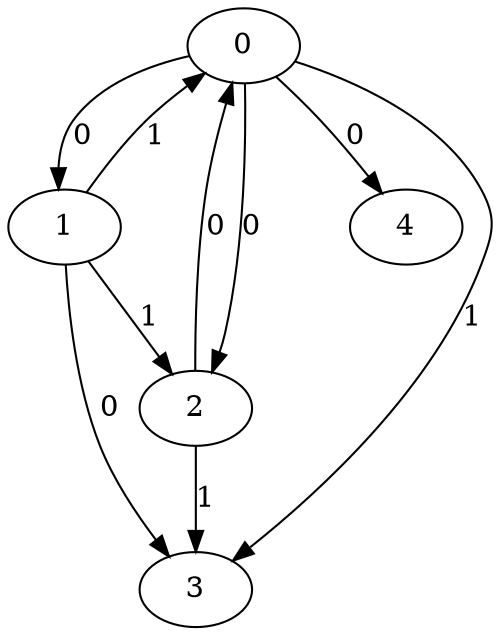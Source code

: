 // Source:1022 Canonical: -1 0 0 1 0 1 -1 1 0 -1 0 -1 -1 1 -1 -1 -1 -1 -1 -1 -1 -1 -1 -1 -1
digraph HRA_from_1022_graph_000 {
  0 -> 1 [label="0"];
  0 -> 2 [label="0"];
  0 -> 3 [label="1"];
  1 -> 0 [label="1"];
  1 -> 2 [label="1"];
  1 -> 3 [label="0"];
  2 -> 0 [label="0"];
  2 -> 3 [label="1"];
  0 -> 4 [label="0"];
}

// Source:1022 Canonical: -1 0 0 1 0 1 -1 1 0 -1 0 -1 -1 1 -1 -1 -1 -1 -1 -1 0 -1 -1 -1 -1
digraph HRA_from_1022_graph_001 {
  0 -> 1 [label="0"];
  0 -> 2 [label="0"];
  0 -> 3 [label="1"];
  1 -> 0 [label="1"];
  1 -> 2 [label="1"];
  1 -> 3 [label="0"];
  2 -> 0 [label="0"];
  2 -> 3 [label="1"];
  0 -> 4 [label="0"];
  4 -> 0 [label="0"];
}

// Source:1022 Canonical: -1 0 0 1 -1 1 -1 1 0 0 0 -1 -1 1 -1 -1 -1 -1 -1 -1 -1 -1 -1 -1 -1
digraph HRA_from_1022_graph_002 {
  0 -> 1 [label="0"];
  0 -> 2 [label="0"];
  0 -> 3 [label="1"];
  1 -> 0 [label="1"];
  1 -> 2 [label="1"];
  1 -> 3 [label="0"];
  2 -> 0 [label="0"];
  2 -> 3 [label="1"];
  1 -> 4 [label="0"];
}

// Source:1022 Canonical: -1 0 0 1 0 1 -1 1 0 0 0 -1 -1 1 -1 -1 -1 -1 -1 -1 -1 -1 -1 -1 -1
digraph HRA_from_1022_graph_003 {
  0 -> 1 [label="0"];
  0 -> 2 [label="0"];
  0 -> 3 [label="1"];
  1 -> 0 [label="1"];
  1 -> 2 [label="1"];
  1 -> 3 [label="0"];
  2 -> 0 [label="0"];
  2 -> 3 [label="1"];
  0 -> 4 [label="0"];
  1 -> 4 [label="0"];
}

// Source:1022 Canonical: -1 0 0 1 -1 1 -1 1 0 0 0 -1 -1 1 -1 -1 -1 -1 -1 -1 0 -1 -1 -1 -1
digraph HRA_from_1022_graph_004 {
  0 -> 1 [label="0"];
  0 -> 2 [label="0"];
  0 -> 3 [label="1"];
  1 -> 0 [label="1"];
  1 -> 2 [label="1"];
  1 -> 3 [label="0"];
  2 -> 0 [label="0"];
  2 -> 3 [label="1"];
  4 -> 0 [label="0"];
  1 -> 4 [label="0"];
}

// Source:1022 Canonical: -1 0 0 1 0 1 -1 1 0 0 0 -1 -1 1 -1 -1 -1 -1 -1 -1 0 -1 -1 -1 -1
digraph HRA_from_1022_graph_005 {
  0 -> 1 [label="0"];
  0 -> 2 [label="0"];
  0 -> 3 [label="1"];
  1 -> 0 [label="1"];
  1 -> 2 [label="1"];
  1 -> 3 [label="0"];
  2 -> 0 [label="0"];
  2 -> 3 [label="1"];
  0 -> 4 [label="0"];
  4 -> 0 [label="0"];
  1 -> 4 [label="0"];
}

// Source:1022 Canonical: -1 0 0 1 0 1 -1 1 0 -1 0 -1 -1 1 -1 -1 -1 -1 -1 -1 -1 0 -1 -1 -1
digraph HRA_from_1022_graph_006 {
  0 -> 1 [label="0"];
  0 -> 2 [label="0"];
  0 -> 3 [label="1"];
  1 -> 0 [label="1"];
  1 -> 2 [label="1"];
  1 -> 3 [label="0"];
  2 -> 0 [label="0"];
  2 -> 3 [label="1"];
  0 -> 4 [label="0"];
  4 -> 1 [label="0"];
}

// Source:1022 Canonical: -1 0 0 1 0 1 -1 1 0 -1 0 -1 -1 1 -1 -1 -1 -1 -1 -1 0 0 -1 -1 -1
digraph HRA_from_1022_graph_007 {
  0 -> 1 [label="0"];
  0 -> 2 [label="0"];
  0 -> 3 [label="1"];
  1 -> 0 [label="1"];
  1 -> 2 [label="1"];
  1 -> 3 [label="0"];
  2 -> 0 [label="0"];
  2 -> 3 [label="1"];
  0 -> 4 [label="0"];
  4 -> 0 [label="0"];
  4 -> 1 [label="0"];
}

// Source:1022 Canonical: -1 0 0 1 -1 1 -1 1 0 0 0 -1 -1 1 -1 -1 -1 -1 -1 -1 -1 0 -1 -1 -1
digraph HRA_from_1022_graph_008 {
  0 -> 1 [label="0"];
  0 -> 2 [label="0"];
  0 -> 3 [label="1"];
  1 -> 0 [label="1"];
  1 -> 2 [label="1"];
  1 -> 3 [label="0"];
  2 -> 0 [label="0"];
  2 -> 3 [label="1"];
  1 -> 4 [label="0"];
  4 -> 1 [label="0"];
}

// Source:1022 Canonical: -1 0 0 1 0 1 -1 1 0 0 0 -1 -1 1 -1 -1 -1 -1 -1 -1 -1 0 -1 -1 -1
digraph HRA_from_1022_graph_009 {
  0 -> 1 [label="0"];
  0 -> 2 [label="0"];
  0 -> 3 [label="1"];
  1 -> 0 [label="1"];
  1 -> 2 [label="1"];
  1 -> 3 [label="0"];
  2 -> 0 [label="0"];
  2 -> 3 [label="1"];
  0 -> 4 [label="0"];
  1 -> 4 [label="0"];
  4 -> 1 [label="0"];
}

// Source:1022 Canonical: -1 0 0 1 -1 1 -1 1 0 0 0 -1 -1 1 -1 -1 -1 -1 -1 -1 0 0 -1 -1 -1
digraph HRA_from_1022_graph_010 {
  0 -> 1 [label="0"];
  0 -> 2 [label="0"];
  0 -> 3 [label="1"];
  1 -> 0 [label="1"];
  1 -> 2 [label="1"];
  1 -> 3 [label="0"];
  2 -> 0 [label="0"];
  2 -> 3 [label="1"];
  4 -> 0 [label="0"];
  1 -> 4 [label="0"];
  4 -> 1 [label="0"];
}

// Source:1022 Canonical: -1 0 0 1 0 1 -1 1 0 0 0 -1 -1 1 -1 -1 -1 -1 -1 -1 0 0 -1 -1 -1
digraph HRA_from_1022_graph_011 {
  0 -> 1 [label="0"];
  0 -> 2 [label="0"];
  0 -> 3 [label="1"];
  1 -> 0 [label="1"];
  1 -> 2 [label="1"];
  1 -> 3 [label="0"];
  2 -> 0 [label="0"];
  2 -> 3 [label="1"];
  0 -> 4 [label="0"];
  4 -> 0 [label="0"];
  1 -> 4 [label="0"];
  4 -> 1 [label="0"];
}

// Source:1022 Canonical: -1 0 0 1 -1 1 -1 1 0 -1 0 -1 -1 1 0 -1 -1 -1 -1 -1 -1 -1 -1 -1 -1
digraph HRA_from_1022_graph_012 {
  0 -> 1 [label="0"];
  0 -> 2 [label="0"];
  0 -> 3 [label="1"];
  1 -> 0 [label="1"];
  1 -> 2 [label="1"];
  1 -> 3 [label="0"];
  2 -> 0 [label="0"];
  2 -> 3 [label="1"];
  2 -> 4 [label="0"];
}

// Source:1022 Canonical: -1 0 0 1 0 1 -1 1 0 -1 0 -1 -1 1 0 -1 -1 -1 -1 -1 -1 -1 -1 -1 -1
digraph HRA_from_1022_graph_013 {
  0 -> 1 [label="0"];
  0 -> 2 [label="0"];
  0 -> 3 [label="1"];
  1 -> 0 [label="1"];
  1 -> 2 [label="1"];
  1 -> 3 [label="0"];
  2 -> 0 [label="0"];
  2 -> 3 [label="1"];
  0 -> 4 [label="0"];
  2 -> 4 [label="0"];
}

// Source:1022 Canonical: -1 0 0 1 -1 1 -1 1 0 -1 0 -1 -1 1 0 -1 -1 -1 -1 -1 0 -1 -1 -1 -1
digraph HRA_from_1022_graph_014 {
  0 -> 1 [label="0"];
  0 -> 2 [label="0"];
  0 -> 3 [label="1"];
  1 -> 0 [label="1"];
  1 -> 2 [label="1"];
  1 -> 3 [label="0"];
  2 -> 0 [label="0"];
  2 -> 3 [label="1"];
  4 -> 0 [label="0"];
  2 -> 4 [label="0"];
}

// Source:1022 Canonical: -1 0 0 1 0 1 -1 1 0 -1 0 -1 -1 1 0 -1 -1 -1 -1 -1 0 -1 -1 -1 -1
digraph HRA_from_1022_graph_015 {
  0 -> 1 [label="0"];
  0 -> 2 [label="0"];
  0 -> 3 [label="1"];
  1 -> 0 [label="1"];
  1 -> 2 [label="1"];
  1 -> 3 [label="0"];
  2 -> 0 [label="0"];
  2 -> 3 [label="1"];
  0 -> 4 [label="0"];
  4 -> 0 [label="0"];
  2 -> 4 [label="0"];
}

// Source:1022 Canonical: -1 0 0 1 -1 1 -1 1 0 0 0 -1 -1 1 0 -1 -1 -1 -1 -1 -1 -1 -1 -1 -1
digraph HRA_from_1022_graph_016 {
  0 -> 1 [label="0"];
  0 -> 2 [label="0"];
  0 -> 3 [label="1"];
  1 -> 0 [label="1"];
  1 -> 2 [label="1"];
  1 -> 3 [label="0"];
  2 -> 0 [label="0"];
  2 -> 3 [label="1"];
  1 -> 4 [label="0"];
  2 -> 4 [label="0"];
}

// Source:1022 Canonical: -1 0 0 1 0 1 -1 1 0 0 0 -1 -1 1 0 -1 -1 -1 -1 -1 -1 -1 -1 -1 -1
digraph HRA_from_1022_graph_017 {
  0 -> 1 [label="0"];
  0 -> 2 [label="0"];
  0 -> 3 [label="1"];
  1 -> 0 [label="1"];
  1 -> 2 [label="1"];
  1 -> 3 [label="0"];
  2 -> 0 [label="0"];
  2 -> 3 [label="1"];
  0 -> 4 [label="0"];
  1 -> 4 [label="0"];
  2 -> 4 [label="0"];
}

// Source:1022 Canonical: -1 0 0 1 -1 1 -1 1 0 0 0 -1 -1 1 0 -1 -1 -1 -1 -1 0 -1 -1 -1 -1
digraph HRA_from_1022_graph_018 {
  0 -> 1 [label="0"];
  0 -> 2 [label="0"];
  0 -> 3 [label="1"];
  1 -> 0 [label="1"];
  1 -> 2 [label="1"];
  1 -> 3 [label="0"];
  2 -> 0 [label="0"];
  2 -> 3 [label="1"];
  4 -> 0 [label="0"];
  1 -> 4 [label="0"];
  2 -> 4 [label="0"];
}

// Source:1022 Canonical: -1 0 0 1 0 1 -1 1 0 0 0 -1 -1 1 0 -1 -1 -1 -1 -1 0 -1 -1 -1 -1
digraph HRA_from_1022_graph_019 {
  0 -> 1 [label="0"];
  0 -> 2 [label="0"];
  0 -> 3 [label="1"];
  1 -> 0 [label="1"];
  1 -> 2 [label="1"];
  1 -> 3 [label="0"];
  2 -> 0 [label="0"];
  2 -> 3 [label="1"];
  0 -> 4 [label="0"];
  4 -> 0 [label="0"];
  1 -> 4 [label="0"];
  2 -> 4 [label="0"];
}

// Source:1022 Canonical: -1 0 0 1 -1 1 -1 1 0 -1 0 -1 -1 1 0 -1 -1 -1 -1 -1 -1 0 -1 -1 -1
digraph HRA_from_1022_graph_020 {
  0 -> 1 [label="0"];
  0 -> 2 [label="0"];
  0 -> 3 [label="1"];
  1 -> 0 [label="1"];
  1 -> 2 [label="1"];
  1 -> 3 [label="0"];
  2 -> 0 [label="0"];
  2 -> 3 [label="1"];
  4 -> 1 [label="0"];
  2 -> 4 [label="0"];
}

// Source:1022 Canonical: -1 0 0 1 0 1 -1 1 0 -1 0 -1 -1 1 0 -1 -1 -1 -1 -1 -1 0 -1 -1 -1
digraph HRA_from_1022_graph_021 {
  0 -> 1 [label="0"];
  0 -> 2 [label="0"];
  0 -> 3 [label="1"];
  1 -> 0 [label="1"];
  1 -> 2 [label="1"];
  1 -> 3 [label="0"];
  2 -> 0 [label="0"];
  2 -> 3 [label="1"];
  0 -> 4 [label="0"];
  4 -> 1 [label="0"];
  2 -> 4 [label="0"];
}

// Source:1022 Canonical: -1 0 0 1 -1 1 -1 1 0 -1 0 -1 -1 1 0 -1 -1 -1 -1 -1 0 0 -1 -1 -1
digraph HRA_from_1022_graph_022 {
  0 -> 1 [label="0"];
  0 -> 2 [label="0"];
  0 -> 3 [label="1"];
  1 -> 0 [label="1"];
  1 -> 2 [label="1"];
  1 -> 3 [label="0"];
  2 -> 0 [label="0"];
  2 -> 3 [label="1"];
  4 -> 0 [label="0"];
  4 -> 1 [label="0"];
  2 -> 4 [label="0"];
}

// Source:1022 Canonical: -1 0 0 1 0 1 -1 1 0 -1 0 -1 -1 1 0 -1 -1 -1 -1 -1 0 0 -1 -1 -1
digraph HRA_from_1022_graph_023 {
  0 -> 1 [label="0"];
  0 -> 2 [label="0"];
  0 -> 3 [label="1"];
  1 -> 0 [label="1"];
  1 -> 2 [label="1"];
  1 -> 3 [label="0"];
  2 -> 0 [label="0"];
  2 -> 3 [label="1"];
  0 -> 4 [label="0"];
  4 -> 0 [label="0"];
  4 -> 1 [label="0"];
  2 -> 4 [label="0"];
}

// Source:1022 Canonical: -1 0 0 1 -1 1 -1 1 0 0 0 -1 -1 1 0 -1 -1 -1 -1 -1 -1 0 -1 -1 -1
digraph HRA_from_1022_graph_024 {
  0 -> 1 [label="0"];
  0 -> 2 [label="0"];
  0 -> 3 [label="1"];
  1 -> 0 [label="1"];
  1 -> 2 [label="1"];
  1 -> 3 [label="0"];
  2 -> 0 [label="0"];
  2 -> 3 [label="1"];
  1 -> 4 [label="0"];
  4 -> 1 [label="0"];
  2 -> 4 [label="0"];
}

// Source:1022 Canonical: -1 0 0 1 0 1 -1 1 0 0 0 -1 -1 1 0 -1 -1 -1 -1 -1 -1 0 -1 -1 -1
digraph HRA_from_1022_graph_025 {
  0 -> 1 [label="0"];
  0 -> 2 [label="0"];
  0 -> 3 [label="1"];
  1 -> 0 [label="1"];
  1 -> 2 [label="1"];
  1 -> 3 [label="0"];
  2 -> 0 [label="0"];
  2 -> 3 [label="1"];
  0 -> 4 [label="0"];
  1 -> 4 [label="0"];
  4 -> 1 [label="0"];
  2 -> 4 [label="0"];
}

// Source:1022 Canonical: -1 0 0 1 -1 1 -1 1 0 0 0 -1 -1 1 0 -1 -1 -1 -1 -1 0 0 -1 -1 -1
digraph HRA_from_1022_graph_026 {
  0 -> 1 [label="0"];
  0 -> 2 [label="0"];
  0 -> 3 [label="1"];
  1 -> 0 [label="1"];
  1 -> 2 [label="1"];
  1 -> 3 [label="0"];
  2 -> 0 [label="0"];
  2 -> 3 [label="1"];
  4 -> 0 [label="0"];
  1 -> 4 [label="0"];
  4 -> 1 [label="0"];
  2 -> 4 [label="0"];
}

// Source:1022 Canonical: -1 0 0 1 0 1 -1 1 0 0 0 -1 -1 1 0 -1 -1 -1 -1 -1 0 0 -1 -1 -1
digraph HRA_from_1022_graph_027 {
  0 -> 1 [label="0"];
  0 -> 2 [label="0"];
  0 -> 3 [label="1"];
  1 -> 0 [label="1"];
  1 -> 2 [label="1"];
  1 -> 3 [label="0"];
  2 -> 0 [label="0"];
  2 -> 3 [label="1"];
  0 -> 4 [label="0"];
  4 -> 0 [label="0"];
  1 -> 4 [label="0"];
  4 -> 1 [label="0"];
  2 -> 4 [label="0"];
}

// Source:1022 Canonical: -1 0 0 1 0 1 -1 1 0 -1 0 -1 -1 1 -1 -1 -1 -1 -1 -1 -1 -1 0 -1 -1
digraph HRA_from_1022_graph_028 {
  0 -> 1 [label="0"];
  0 -> 2 [label="0"];
  0 -> 3 [label="1"];
  1 -> 0 [label="1"];
  1 -> 2 [label="1"];
  1 -> 3 [label="0"];
  2 -> 0 [label="0"];
  2 -> 3 [label="1"];
  0 -> 4 [label="0"];
  4 -> 2 [label="0"];
}

// Source:1022 Canonical: -1 0 0 1 0 1 -1 1 0 -1 0 -1 -1 1 -1 -1 -1 -1 -1 -1 0 -1 0 -1 -1
digraph HRA_from_1022_graph_029 {
  0 -> 1 [label="0"];
  0 -> 2 [label="0"];
  0 -> 3 [label="1"];
  1 -> 0 [label="1"];
  1 -> 2 [label="1"];
  1 -> 3 [label="0"];
  2 -> 0 [label="0"];
  2 -> 3 [label="1"];
  0 -> 4 [label="0"];
  4 -> 0 [label="0"];
  4 -> 2 [label="0"];
}

// Source:1022 Canonical: -1 0 0 1 -1 1 -1 1 0 0 0 -1 -1 1 -1 -1 -1 -1 -1 -1 -1 -1 0 -1 -1
digraph HRA_from_1022_graph_030 {
  0 -> 1 [label="0"];
  0 -> 2 [label="0"];
  0 -> 3 [label="1"];
  1 -> 0 [label="1"];
  1 -> 2 [label="1"];
  1 -> 3 [label="0"];
  2 -> 0 [label="0"];
  2 -> 3 [label="1"];
  1 -> 4 [label="0"];
  4 -> 2 [label="0"];
}

// Source:1022 Canonical: -1 0 0 1 0 1 -1 1 0 0 0 -1 -1 1 -1 -1 -1 -1 -1 -1 -1 -1 0 -1 -1
digraph HRA_from_1022_graph_031 {
  0 -> 1 [label="0"];
  0 -> 2 [label="0"];
  0 -> 3 [label="1"];
  1 -> 0 [label="1"];
  1 -> 2 [label="1"];
  1 -> 3 [label="0"];
  2 -> 0 [label="0"];
  2 -> 3 [label="1"];
  0 -> 4 [label="0"];
  1 -> 4 [label="0"];
  4 -> 2 [label="0"];
}

// Source:1022 Canonical: -1 0 0 1 -1 1 -1 1 0 0 0 -1 -1 1 -1 -1 -1 -1 -1 -1 0 -1 0 -1 -1
digraph HRA_from_1022_graph_032 {
  0 -> 1 [label="0"];
  0 -> 2 [label="0"];
  0 -> 3 [label="1"];
  1 -> 0 [label="1"];
  1 -> 2 [label="1"];
  1 -> 3 [label="0"];
  2 -> 0 [label="0"];
  2 -> 3 [label="1"];
  4 -> 0 [label="0"];
  1 -> 4 [label="0"];
  4 -> 2 [label="0"];
}

// Source:1022 Canonical: -1 0 0 1 0 1 -1 1 0 0 0 -1 -1 1 -1 -1 -1 -1 -1 -1 0 -1 0 -1 -1
digraph HRA_from_1022_graph_033 {
  0 -> 1 [label="0"];
  0 -> 2 [label="0"];
  0 -> 3 [label="1"];
  1 -> 0 [label="1"];
  1 -> 2 [label="1"];
  1 -> 3 [label="0"];
  2 -> 0 [label="0"];
  2 -> 3 [label="1"];
  0 -> 4 [label="0"];
  4 -> 0 [label="0"];
  1 -> 4 [label="0"];
  4 -> 2 [label="0"];
}

// Source:1022 Canonical: -1 0 0 1 0 1 -1 1 0 -1 0 -1 -1 1 -1 -1 -1 -1 -1 -1 -1 0 0 -1 -1
digraph HRA_from_1022_graph_034 {
  0 -> 1 [label="0"];
  0 -> 2 [label="0"];
  0 -> 3 [label="1"];
  1 -> 0 [label="1"];
  1 -> 2 [label="1"];
  1 -> 3 [label="0"];
  2 -> 0 [label="0"];
  2 -> 3 [label="1"];
  0 -> 4 [label="0"];
  4 -> 1 [label="0"];
  4 -> 2 [label="0"];
}

// Source:1022 Canonical: -1 0 0 1 0 1 -1 1 0 -1 0 -1 -1 1 -1 -1 -1 -1 -1 -1 0 0 0 -1 -1
digraph HRA_from_1022_graph_035 {
  0 -> 1 [label="0"];
  0 -> 2 [label="0"];
  0 -> 3 [label="1"];
  1 -> 0 [label="1"];
  1 -> 2 [label="1"];
  1 -> 3 [label="0"];
  2 -> 0 [label="0"];
  2 -> 3 [label="1"];
  0 -> 4 [label="0"];
  4 -> 0 [label="0"];
  4 -> 1 [label="0"];
  4 -> 2 [label="0"];
}

// Source:1022 Canonical: -1 0 0 1 -1 1 -1 1 0 0 0 -1 -1 1 -1 -1 -1 -1 -1 -1 -1 0 0 -1 -1
digraph HRA_from_1022_graph_036 {
  0 -> 1 [label="0"];
  0 -> 2 [label="0"];
  0 -> 3 [label="1"];
  1 -> 0 [label="1"];
  1 -> 2 [label="1"];
  1 -> 3 [label="0"];
  2 -> 0 [label="0"];
  2 -> 3 [label="1"];
  1 -> 4 [label="0"];
  4 -> 1 [label="0"];
  4 -> 2 [label="0"];
}

// Source:1022 Canonical: -1 0 0 1 0 1 -1 1 0 0 0 -1 -1 1 -1 -1 -1 -1 -1 -1 -1 0 0 -1 -1
digraph HRA_from_1022_graph_037 {
  0 -> 1 [label="0"];
  0 -> 2 [label="0"];
  0 -> 3 [label="1"];
  1 -> 0 [label="1"];
  1 -> 2 [label="1"];
  1 -> 3 [label="0"];
  2 -> 0 [label="0"];
  2 -> 3 [label="1"];
  0 -> 4 [label="0"];
  1 -> 4 [label="0"];
  4 -> 1 [label="0"];
  4 -> 2 [label="0"];
}

// Source:1022 Canonical: -1 0 0 1 -1 1 -1 1 0 0 0 -1 -1 1 -1 -1 -1 -1 -1 -1 0 0 0 -1 -1
digraph HRA_from_1022_graph_038 {
  0 -> 1 [label="0"];
  0 -> 2 [label="0"];
  0 -> 3 [label="1"];
  1 -> 0 [label="1"];
  1 -> 2 [label="1"];
  1 -> 3 [label="0"];
  2 -> 0 [label="0"];
  2 -> 3 [label="1"];
  4 -> 0 [label="0"];
  1 -> 4 [label="0"];
  4 -> 1 [label="0"];
  4 -> 2 [label="0"];
}

// Source:1022 Canonical: -1 0 0 1 0 1 -1 1 0 0 0 -1 -1 1 -1 -1 -1 -1 -1 -1 0 0 0 -1 -1
digraph HRA_from_1022_graph_039 {
  0 -> 1 [label="0"];
  0 -> 2 [label="0"];
  0 -> 3 [label="1"];
  1 -> 0 [label="1"];
  1 -> 2 [label="1"];
  1 -> 3 [label="0"];
  2 -> 0 [label="0"];
  2 -> 3 [label="1"];
  0 -> 4 [label="0"];
  4 -> 0 [label="0"];
  1 -> 4 [label="0"];
  4 -> 1 [label="0"];
  4 -> 2 [label="0"];
}

// Source:1022 Canonical: -1 0 0 1 -1 1 -1 1 0 -1 0 -1 -1 1 0 -1 -1 -1 -1 -1 -1 -1 0 -1 -1
digraph HRA_from_1022_graph_040 {
  0 -> 1 [label="0"];
  0 -> 2 [label="0"];
  0 -> 3 [label="1"];
  1 -> 0 [label="1"];
  1 -> 2 [label="1"];
  1 -> 3 [label="0"];
  2 -> 0 [label="0"];
  2 -> 3 [label="1"];
  2 -> 4 [label="0"];
  4 -> 2 [label="0"];
}

// Source:1022 Canonical: -1 0 0 1 0 1 -1 1 0 -1 0 -1 -1 1 0 -1 -1 -1 -1 -1 -1 -1 0 -1 -1
digraph HRA_from_1022_graph_041 {
  0 -> 1 [label="0"];
  0 -> 2 [label="0"];
  0 -> 3 [label="1"];
  1 -> 0 [label="1"];
  1 -> 2 [label="1"];
  1 -> 3 [label="0"];
  2 -> 0 [label="0"];
  2 -> 3 [label="1"];
  0 -> 4 [label="0"];
  2 -> 4 [label="0"];
  4 -> 2 [label="0"];
}

// Source:1022 Canonical: -1 0 0 1 -1 1 -1 1 0 -1 0 -1 -1 1 0 -1 -1 -1 -1 -1 0 -1 0 -1 -1
digraph HRA_from_1022_graph_042 {
  0 -> 1 [label="0"];
  0 -> 2 [label="0"];
  0 -> 3 [label="1"];
  1 -> 0 [label="1"];
  1 -> 2 [label="1"];
  1 -> 3 [label="0"];
  2 -> 0 [label="0"];
  2 -> 3 [label="1"];
  4 -> 0 [label="0"];
  2 -> 4 [label="0"];
  4 -> 2 [label="0"];
}

// Source:1022 Canonical: -1 0 0 1 0 1 -1 1 0 -1 0 -1 -1 1 0 -1 -1 -1 -1 -1 0 -1 0 -1 -1
digraph HRA_from_1022_graph_043 {
  0 -> 1 [label="0"];
  0 -> 2 [label="0"];
  0 -> 3 [label="1"];
  1 -> 0 [label="1"];
  1 -> 2 [label="1"];
  1 -> 3 [label="0"];
  2 -> 0 [label="0"];
  2 -> 3 [label="1"];
  0 -> 4 [label="0"];
  4 -> 0 [label="0"];
  2 -> 4 [label="0"];
  4 -> 2 [label="0"];
}

// Source:1022 Canonical: -1 0 0 1 -1 1 -1 1 0 0 0 -1 -1 1 0 -1 -1 -1 -1 -1 -1 -1 0 -1 -1
digraph HRA_from_1022_graph_044 {
  0 -> 1 [label="0"];
  0 -> 2 [label="0"];
  0 -> 3 [label="1"];
  1 -> 0 [label="1"];
  1 -> 2 [label="1"];
  1 -> 3 [label="0"];
  2 -> 0 [label="0"];
  2 -> 3 [label="1"];
  1 -> 4 [label="0"];
  2 -> 4 [label="0"];
  4 -> 2 [label="0"];
}

// Source:1022 Canonical: -1 0 0 1 0 1 -1 1 0 0 0 -1 -1 1 0 -1 -1 -1 -1 -1 -1 -1 0 -1 -1
digraph HRA_from_1022_graph_045 {
  0 -> 1 [label="0"];
  0 -> 2 [label="0"];
  0 -> 3 [label="1"];
  1 -> 0 [label="1"];
  1 -> 2 [label="1"];
  1 -> 3 [label="0"];
  2 -> 0 [label="0"];
  2 -> 3 [label="1"];
  0 -> 4 [label="0"];
  1 -> 4 [label="0"];
  2 -> 4 [label="0"];
  4 -> 2 [label="0"];
}

// Source:1022 Canonical: -1 0 0 1 -1 1 -1 1 0 0 0 -1 -1 1 0 -1 -1 -1 -1 -1 0 -1 0 -1 -1
digraph HRA_from_1022_graph_046 {
  0 -> 1 [label="0"];
  0 -> 2 [label="0"];
  0 -> 3 [label="1"];
  1 -> 0 [label="1"];
  1 -> 2 [label="1"];
  1 -> 3 [label="0"];
  2 -> 0 [label="0"];
  2 -> 3 [label="1"];
  4 -> 0 [label="0"];
  1 -> 4 [label="0"];
  2 -> 4 [label="0"];
  4 -> 2 [label="0"];
}

// Source:1022 Canonical: -1 0 0 1 0 1 -1 1 0 0 0 -1 -1 1 0 -1 -1 -1 -1 -1 0 -1 0 -1 -1
digraph HRA_from_1022_graph_047 {
  0 -> 1 [label="0"];
  0 -> 2 [label="0"];
  0 -> 3 [label="1"];
  1 -> 0 [label="1"];
  1 -> 2 [label="1"];
  1 -> 3 [label="0"];
  2 -> 0 [label="0"];
  2 -> 3 [label="1"];
  0 -> 4 [label="0"];
  4 -> 0 [label="0"];
  1 -> 4 [label="0"];
  2 -> 4 [label="0"];
  4 -> 2 [label="0"];
}

// Source:1022 Canonical: -1 0 0 1 -1 1 -1 1 0 -1 0 -1 -1 1 0 -1 -1 -1 -1 -1 -1 0 0 -1 -1
digraph HRA_from_1022_graph_048 {
  0 -> 1 [label="0"];
  0 -> 2 [label="0"];
  0 -> 3 [label="1"];
  1 -> 0 [label="1"];
  1 -> 2 [label="1"];
  1 -> 3 [label="0"];
  2 -> 0 [label="0"];
  2 -> 3 [label="1"];
  4 -> 1 [label="0"];
  2 -> 4 [label="0"];
  4 -> 2 [label="0"];
}

// Source:1022 Canonical: -1 0 0 1 0 1 -1 1 0 -1 0 -1 -1 1 0 -1 -1 -1 -1 -1 -1 0 0 -1 -1
digraph HRA_from_1022_graph_049 {
  0 -> 1 [label="0"];
  0 -> 2 [label="0"];
  0 -> 3 [label="1"];
  1 -> 0 [label="1"];
  1 -> 2 [label="1"];
  1 -> 3 [label="0"];
  2 -> 0 [label="0"];
  2 -> 3 [label="1"];
  0 -> 4 [label="0"];
  4 -> 1 [label="0"];
  2 -> 4 [label="0"];
  4 -> 2 [label="0"];
}

// Source:1022 Canonical: -1 0 0 1 -1 1 -1 1 0 -1 0 -1 -1 1 0 -1 -1 -1 -1 -1 0 0 0 -1 -1
digraph HRA_from_1022_graph_050 {
  0 -> 1 [label="0"];
  0 -> 2 [label="0"];
  0 -> 3 [label="1"];
  1 -> 0 [label="1"];
  1 -> 2 [label="1"];
  1 -> 3 [label="0"];
  2 -> 0 [label="0"];
  2 -> 3 [label="1"];
  4 -> 0 [label="0"];
  4 -> 1 [label="0"];
  2 -> 4 [label="0"];
  4 -> 2 [label="0"];
}

// Source:1022 Canonical: -1 0 0 1 0 1 -1 1 0 -1 0 -1 -1 1 0 -1 -1 -1 -1 -1 0 0 0 -1 -1
digraph HRA_from_1022_graph_051 {
  0 -> 1 [label="0"];
  0 -> 2 [label="0"];
  0 -> 3 [label="1"];
  1 -> 0 [label="1"];
  1 -> 2 [label="1"];
  1 -> 3 [label="0"];
  2 -> 0 [label="0"];
  2 -> 3 [label="1"];
  0 -> 4 [label="0"];
  4 -> 0 [label="0"];
  4 -> 1 [label="0"];
  2 -> 4 [label="0"];
  4 -> 2 [label="0"];
}

// Source:1022 Canonical: -1 0 0 1 -1 1 -1 1 0 0 0 -1 -1 1 0 -1 -1 -1 -1 -1 -1 0 0 -1 -1
digraph HRA_from_1022_graph_052 {
  0 -> 1 [label="0"];
  0 -> 2 [label="0"];
  0 -> 3 [label="1"];
  1 -> 0 [label="1"];
  1 -> 2 [label="1"];
  1 -> 3 [label="0"];
  2 -> 0 [label="0"];
  2 -> 3 [label="1"];
  1 -> 4 [label="0"];
  4 -> 1 [label="0"];
  2 -> 4 [label="0"];
  4 -> 2 [label="0"];
}

// Source:1022 Canonical: -1 0 0 1 0 1 -1 1 0 0 0 -1 -1 1 0 -1 -1 -1 -1 -1 -1 0 0 -1 -1
digraph HRA_from_1022_graph_053 {
  0 -> 1 [label="0"];
  0 -> 2 [label="0"];
  0 -> 3 [label="1"];
  1 -> 0 [label="1"];
  1 -> 2 [label="1"];
  1 -> 3 [label="0"];
  2 -> 0 [label="0"];
  2 -> 3 [label="1"];
  0 -> 4 [label="0"];
  1 -> 4 [label="0"];
  4 -> 1 [label="0"];
  2 -> 4 [label="0"];
  4 -> 2 [label="0"];
}

// Source:1022 Canonical: -1 0 0 1 -1 1 -1 1 0 0 0 -1 -1 1 0 -1 -1 -1 -1 -1 0 0 0 -1 -1
digraph HRA_from_1022_graph_054 {
  0 -> 1 [label="0"];
  0 -> 2 [label="0"];
  0 -> 3 [label="1"];
  1 -> 0 [label="1"];
  1 -> 2 [label="1"];
  1 -> 3 [label="0"];
  2 -> 0 [label="0"];
  2 -> 3 [label="1"];
  4 -> 0 [label="0"];
  1 -> 4 [label="0"];
  4 -> 1 [label="0"];
  2 -> 4 [label="0"];
  4 -> 2 [label="0"];
}

// Source:1022 Canonical: -1 0 0 1 0 1 -1 1 0 0 0 -1 -1 1 0 -1 -1 -1 -1 -1 0 0 0 -1 -1
digraph HRA_from_1022_graph_055 {
  0 -> 1 [label="0"];
  0 -> 2 [label="0"];
  0 -> 3 [label="1"];
  1 -> 0 [label="1"];
  1 -> 2 [label="1"];
  1 -> 3 [label="0"];
  2 -> 0 [label="0"];
  2 -> 3 [label="1"];
  0 -> 4 [label="0"];
  4 -> 0 [label="0"];
  1 -> 4 [label="0"];
  4 -> 1 [label="0"];
  2 -> 4 [label="0"];
  4 -> 2 [label="0"];
}

// Source:1022 Canonical: -1 0 0 1 -1 1 -1 1 0 -1 0 -1 -1 1 -1 -1 -1 -1 -1 0 -1 -1 -1 -1 -1
digraph HRA_from_1022_graph_056 {
  0 -> 1 [label="0"];
  0 -> 2 [label="0"];
  0 -> 3 [label="1"];
  1 -> 0 [label="1"];
  1 -> 2 [label="1"];
  1 -> 3 [label="0"];
  2 -> 0 [label="0"];
  2 -> 3 [label="1"];
  3 -> 4 [label="0"];
}

// Source:1022 Canonical: -1 0 0 1 0 1 -1 1 0 -1 0 -1 -1 1 -1 -1 -1 -1 -1 0 -1 -1 -1 -1 -1
digraph HRA_from_1022_graph_057 {
  0 -> 1 [label="0"];
  0 -> 2 [label="0"];
  0 -> 3 [label="1"];
  1 -> 0 [label="1"];
  1 -> 2 [label="1"];
  1 -> 3 [label="0"];
  2 -> 0 [label="0"];
  2 -> 3 [label="1"];
  0 -> 4 [label="0"];
  3 -> 4 [label="0"];
}

// Source:1022 Canonical: -1 0 0 1 -1 1 -1 1 0 -1 0 -1 -1 1 -1 -1 -1 -1 -1 0 0 -1 -1 -1 -1
digraph HRA_from_1022_graph_058 {
  0 -> 1 [label="0"];
  0 -> 2 [label="0"];
  0 -> 3 [label="1"];
  1 -> 0 [label="1"];
  1 -> 2 [label="1"];
  1 -> 3 [label="0"];
  2 -> 0 [label="0"];
  2 -> 3 [label="1"];
  4 -> 0 [label="0"];
  3 -> 4 [label="0"];
}

// Source:1022 Canonical: -1 0 0 1 0 1 -1 1 0 -1 0 -1 -1 1 -1 -1 -1 -1 -1 0 0 -1 -1 -1 -1
digraph HRA_from_1022_graph_059 {
  0 -> 1 [label="0"];
  0 -> 2 [label="0"];
  0 -> 3 [label="1"];
  1 -> 0 [label="1"];
  1 -> 2 [label="1"];
  1 -> 3 [label="0"];
  2 -> 0 [label="0"];
  2 -> 3 [label="1"];
  0 -> 4 [label="0"];
  4 -> 0 [label="0"];
  3 -> 4 [label="0"];
}

// Source:1022 Canonical: -1 0 0 1 -1 1 -1 1 0 0 0 -1 -1 1 -1 -1 -1 -1 -1 0 -1 -1 -1 -1 -1
digraph HRA_from_1022_graph_060 {
  0 -> 1 [label="0"];
  0 -> 2 [label="0"];
  0 -> 3 [label="1"];
  1 -> 0 [label="1"];
  1 -> 2 [label="1"];
  1 -> 3 [label="0"];
  2 -> 0 [label="0"];
  2 -> 3 [label="1"];
  1 -> 4 [label="0"];
  3 -> 4 [label="0"];
}

// Source:1022 Canonical: -1 0 0 1 0 1 -1 1 0 0 0 -1 -1 1 -1 -1 -1 -1 -1 0 -1 -1 -1 -1 -1
digraph HRA_from_1022_graph_061 {
  0 -> 1 [label="0"];
  0 -> 2 [label="0"];
  0 -> 3 [label="1"];
  1 -> 0 [label="1"];
  1 -> 2 [label="1"];
  1 -> 3 [label="0"];
  2 -> 0 [label="0"];
  2 -> 3 [label="1"];
  0 -> 4 [label="0"];
  1 -> 4 [label="0"];
  3 -> 4 [label="0"];
}

// Source:1022 Canonical: -1 0 0 1 -1 1 -1 1 0 0 0 -1 -1 1 -1 -1 -1 -1 -1 0 0 -1 -1 -1 -1
digraph HRA_from_1022_graph_062 {
  0 -> 1 [label="0"];
  0 -> 2 [label="0"];
  0 -> 3 [label="1"];
  1 -> 0 [label="1"];
  1 -> 2 [label="1"];
  1 -> 3 [label="0"];
  2 -> 0 [label="0"];
  2 -> 3 [label="1"];
  4 -> 0 [label="0"];
  1 -> 4 [label="0"];
  3 -> 4 [label="0"];
}

// Source:1022 Canonical: -1 0 0 1 0 1 -1 1 0 0 0 -1 -1 1 -1 -1 -1 -1 -1 0 0 -1 -1 -1 -1
digraph HRA_from_1022_graph_063 {
  0 -> 1 [label="0"];
  0 -> 2 [label="0"];
  0 -> 3 [label="1"];
  1 -> 0 [label="1"];
  1 -> 2 [label="1"];
  1 -> 3 [label="0"];
  2 -> 0 [label="0"];
  2 -> 3 [label="1"];
  0 -> 4 [label="0"];
  4 -> 0 [label="0"];
  1 -> 4 [label="0"];
  3 -> 4 [label="0"];
}

// Source:1022 Canonical: -1 0 0 1 -1 1 -1 1 0 -1 0 -1 -1 1 -1 -1 -1 -1 -1 0 -1 0 -1 -1 -1
digraph HRA_from_1022_graph_064 {
  0 -> 1 [label="0"];
  0 -> 2 [label="0"];
  0 -> 3 [label="1"];
  1 -> 0 [label="1"];
  1 -> 2 [label="1"];
  1 -> 3 [label="0"];
  2 -> 0 [label="0"];
  2 -> 3 [label="1"];
  4 -> 1 [label="0"];
  3 -> 4 [label="0"];
}

// Source:1022 Canonical: -1 0 0 1 0 1 -1 1 0 -1 0 -1 -1 1 -1 -1 -1 -1 -1 0 -1 0 -1 -1 -1
digraph HRA_from_1022_graph_065 {
  0 -> 1 [label="0"];
  0 -> 2 [label="0"];
  0 -> 3 [label="1"];
  1 -> 0 [label="1"];
  1 -> 2 [label="1"];
  1 -> 3 [label="0"];
  2 -> 0 [label="0"];
  2 -> 3 [label="1"];
  0 -> 4 [label="0"];
  4 -> 1 [label="0"];
  3 -> 4 [label="0"];
}

// Source:1022 Canonical: -1 0 0 1 -1 1 -1 1 0 -1 0 -1 -1 1 -1 -1 -1 -1 -1 0 0 0 -1 -1 -1
digraph HRA_from_1022_graph_066 {
  0 -> 1 [label="0"];
  0 -> 2 [label="0"];
  0 -> 3 [label="1"];
  1 -> 0 [label="1"];
  1 -> 2 [label="1"];
  1 -> 3 [label="0"];
  2 -> 0 [label="0"];
  2 -> 3 [label="1"];
  4 -> 0 [label="0"];
  4 -> 1 [label="0"];
  3 -> 4 [label="0"];
}

// Source:1022 Canonical: -1 0 0 1 0 1 -1 1 0 -1 0 -1 -1 1 -1 -1 -1 -1 -1 0 0 0 -1 -1 -1
digraph HRA_from_1022_graph_067 {
  0 -> 1 [label="0"];
  0 -> 2 [label="0"];
  0 -> 3 [label="1"];
  1 -> 0 [label="1"];
  1 -> 2 [label="1"];
  1 -> 3 [label="0"];
  2 -> 0 [label="0"];
  2 -> 3 [label="1"];
  0 -> 4 [label="0"];
  4 -> 0 [label="0"];
  4 -> 1 [label="0"];
  3 -> 4 [label="0"];
}

// Source:1022 Canonical: -1 0 0 1 -1 1 -1 1 0 0 0 -1 -1 1 -1 -1 -1 -1 -1 0 -1 0 -1 -1 -1
digraph HRA_from_1022_graph_068 {
  0 -> 1 [label="0"];
  0 -> 2 [label="0"];
  0 -> 3 [label="1"];
  1 -> 0 [label="1"];
  1 -> 2 [label="1"];
  1 -> 3 [label="0"];
  2 -> 0 [label="0"];
  2 -> 3 [label="1"];
  1 -> 4 [label="0"];
  4 -> 1 [label="0"];
  3 -> 4 [label="0"];
}

// Source:1022 Canonical: -1 0 0 1 0 1 -1 1 0 0 0 -1 -1 1 -1 -1 -1 -1 -1 0 -1 0 -1 -1 -1
digraph HRA_from_1022_graph_069 {
  0 -> 1 [label="0"];
  0 -> 2 [label="0"];
  0 -> 3 [label="1"];
  1 -> 0 [label="1"];
  1 -> 2 [label="1"];
  1 -> 3 [label="0"];
  2 -> 0 [label="0"];
  2 -> 3 [label="1"];
  0 -> 4 [label="0"];
  1 -> 4 [label="0"];
  4 -> 1 [label="0"];
  3 -> 4 [label="0"];
}

// Source:1022 Canonical: -1 0 0 1 -1 1 -1 1 0 0 0 -1 -1 1 -1 -1 -1 -1 -1 0 0 0 -1 -1 -1
digraph HRA_from_1022_graph_070 {
  0 -> 1 [label="0"];
  0 -> 2 [label="0"];
  0 -> 3 [label="1"];
  1 -> 0 [label="1"];
  1 -> 2 [label="1"];
  1 -> 3 [label="0"];
  2 -> 0 [label="0"];
  2 -> 3 [label="1"];
  4 -> 0 [label="0"];
  1 -> 4 [label="0"];
  4 -> 1 [label="0"];
  3 -> 4 [label="0"];
}

// Source:1022 Canonical: -1 0 0 1 0 1 -1 1 0 0 0 -1 -1 1 -1 -1 -1 -1 -1 0 0 0 -1 -1 -1
digraph HRA_from_1022_graph_071 {
  0 -> 1 [label="0"];
  0 -> 2 [label="0"];
  0 -> 3 [label="1"];
  1 -> 0 [label="1"];
  1 -> 2 [label="1"];
  1 -> 3 [label="0"];
  2 -> 0 [label="0"];
  2 -> 3 [label="1"];
  0 -> 4 [label="0"];
  4 -> 0 [label="0"];
  1 -> 4 [label="0"];
  4 -> 1 [label="0"];
  3 -> 4 [label="0"];
}

// Source:1022 Canonical: -1 0 0 1 -1 1 -1 1 0 -1 0 -1 -1 1 0 -1 -1 -1 -1 0 -1 -1 -1 -1 -1
digraph HRA_from_1022_graph_072 {
  0 -> 1 [label="0"];
  0 -> 2 [label="0"];
  0 -> 3 [label="1"];
  1 -> 0 [label="1"];
  1 -> 2 [label="1"];
  1 -> 3 [label="0"];
  2 -> 0 [label="0"];
  2 -> 3 [label="1"];
  2 -> 4 [label="0"];
  3 -> 4 [label="0"];
}

// Source:1022 Canonical: -1 0 0 1 0 1 -1 1 0 -1 0 -1 -1 1 0 -1 -1 -1 -1 0 -1 -1 -1 -1 -1
digraph HRA_from_1022_graph_073 {
  0 -> 1 [label="0"];
  0 -> 2 [label="0"];
  0 -> 3 [label="1"];
  1 -> 0 [label="1"];
  1 -> 2 [label="1"];
  1 -> 3 [label="0"];
  2 -> 0 [label="0"];
  2 -> 3 [label="1"];
  0 -> 4 [label="0"];
  2 -> 4 [label="0"];
  3 -> 4 [label="0"];
}

// Source:1022 Canonical: -1 0 0 1 -1 1 -1 1 0 -1 0 -1 -1 1 0 -1 -1 -1 -1 0 0 -1 -1 -1 -1
digraph HRA_from_1022_graph_074 {
  0 -> 1 [label="0"];
  0 -> 2 [label="0"];
  0 -> 3 [label="1"];
  1 -> 0 [label="1"];
  1 -> 2 [label="1"];
  1 -> 3 [label="0"];
  2 -> 0 [label="0"];
  2 -> 3 [label="1"];
  4 -> 0 [label="0"];
  2 -> 4 [label="0"];
  3 -> 4 [label="0"];
}

// Source:1022 Canonical: -1 0 0 1 0 1 -1 1 0 -1 0 -1 -1 1 0 -1 -1 -1 -1 0 0 -1 -1 -1 -1
digraph HRA_from_1022_graph_075 {
  0 -> 1 [label="0"];
  0 -> 2 [label="0"];
  0 -> 3 [label="1"];
  1 -> 0 [label="1"];
  1 -> 2 [label="1"];
  1 -> 3 [label="0"];
  2 -> 0 [label="0"];
  2 -> 3 [label="1"];
  0 -> 4 [label="0"];
  4 -> 0 [label="0"];
  2 -> 4 [label="0"];
  3 -> 4 [label="0"];
}

// Source:1022 Canonical: -1 0 0 1 -1 1 -1 1 0 0 0 -1 -1 1 0 -1 -1 -1 -1 0 -1 -1 -1 -1 -1
digraph HRA_from_1022_graph_076 {
  0 -> 1 [label="0"];
  0 -> 2 [label="0"];
  0 -> 3 [label="1"];
  1 -> 0 [label="1"];
  1 -> 2 [label="1"];
  1 -> 3 [label="0"];
  2 -> 0 [label="0"];
  2 -> 3 [label="1"];
  1 -> 4 [label="0"];
  2 -> 4 [label="0"];
  3 -> 4 [label="0"];
}

// Source:1022 Canonical: -1 0 0 1 0 1 -1 1 0 0 0 -1 -1 1 0 -1 -1 -1 -1 0 -1 -1 -1 -1 -1
digraph HRA_from_1022_graph_077 {
  0 -> 1 [label="0"];
  0 -> 2 [label="0"];
  0 -> 3 [label="1"];
  1 -> 0 [label="1"];
  1 -> 2 [label="1"];
  1 -> 3 [label="0"];
  2 -> 0 [label="0"];
  2 -> 3 [label="1"];
  0 -> 4 [label="0"];
  1 -> 4 [label="0"];
  2 -> 4 [label="0"];
  3 -> 4 [label="0"];
}

// Source:1022 Canonical: -1 0 0 1 -1 1 -1 1 0 0 0 -1 -1 1 0 -1 -1 -1 -1 0 0 -1 -1 -1 -1
digraph HRA_from_1022_graph_078 {
  0 -> 1 [label="0"];
  0 -> 2 [label="0"];
  0 -> 3 [label="1"];
  1 -> 0 [label="1"];
  1 -> 2 [label="1"];
  1 -> 3 [label="0"];
  2 -> 0 [label="0"];
  2 -> 3 [label="1"];
  4 -> 0 [label="0"];
  1 -> 4 [label="0"];
  2 -> 4 [label="0"];
  3 -> 4 [label="0"];
}

// Source:1022 Canonical: -1 0 0 1 0 1 -1 1 0 0 0 -1 -1 1 0 -1 -1 -1 -1 0 0 -1 -1 -1 -1
digraph HRA_from_1022_graph_079 {
  0 -> 1 [label="0"];
  0 -> 2 [label="0"];
  0 -> 3 [label="1"];
  1 -> 0 [label="1"];
  1 -> 2 [label="1"];
  1 -> 3 [label="0"];
  2 -> 0 [label="0"];
  2 -> 3 [label="1"];
  0 -> 4 [label="0"];
  4 -> 0 [label="0"];
  1 -> 4 [label="0"];
  2 -> 4 [label="0"];
  3 -> 4 [label="0"];
}

// Source:1022 Canonical: -1 0 0 1 -1 1 -1 1 0 -1 0 -1 -1 1 0 -1 -1 -1 -1 0 -1 0 -1 -1 -1
digraph HRA_from_1022_graph_080 {
  0 -> 1 [label="0"];
  0 -> 2 [label="0"];
  0 -> 3 [label="1"];
  1 -> 0 [label="1"];
  1 -> 2 [label="1"];
  1 -> 3 [label="0"];
  2 -> 0 [label="0"];
  2 -> 3 [label="1"];
  4 -> 1 [label="0"];
  2 -> 4 [label="0"];
  3 -> 4 [label="0"];
}

// Source:1022 Canonical: -1 0 0 1 0 1 -1 1 0 -1 0 -1 -1 1 0 -1 -1 -1 -1 0 -1 0 -1 -1 -1
digraph HRA_from_1022_graph_081 {
  0 -> 1 [label="0"];
  0 -> 2 [label="0"];
  0 -> 3 [label="1"];
  1 -> 0 [label="1"];
  1 -> 2 [label="1"];
  1 -> 3 [label="0"];
  2 -> 0 [label="0"];
  2 -> 3 [label="1"];
  0 -> 4 [label="0"];
  4 -> 1 [label="0"];
  2 -> 4 [label="0"];
  3 -> 4 [label="0"];
}

// Source:1022 Canonical: -1 0 0 1 -1 1 -1 1 0 -1 0 -1 -1 1 0 -1 -1 -1 -1 0 0 0 -1 -1 -1
digraph HRA_from_1022_graph_082 {
  0 -> 1 [label="0"];
  0 -> 2 [label="0"];
  0 -> 3 [label="1"];
  1 -> 0 [label="1"];
  1 -> 2 [label="1"];
  1 -> 3 [label="0"];
  2 -> 0 [label="0"];
  2 -> 3 [label="1"];
  4 -> 0 [label="0"];
  4 -> 1 [label="0"];
  2 -> 4 [label="0"];
  3 -> 4 [label="0"];
}

// Source:1022 Canonical: -1 0 0 1 0 1 -1 1 0 -1 0 -1 -1 1 0 -1 -1 -1 -1 0 0 0 -1 -1 -1
digraph HRA_from_1022_graph_083 {
  0 -> 1 [label="0"];
  0 -> 2 [label="0"];
  0 -> 3 [label="1"];
  1 -> 0 [label="1"];
  1 -> 2 [label="1"];
  1 -> 3 [label="0"];
  2 -> 0 [label="0"];
  2 -> 3 [label="1"];
  0 -> 4 [label="0"];
  4 -> 0 [label="0"];
  4 -> 1 [label="0"];
  2 -> 4 [label="0"];
  3 -> 4 [label="0"];
}

// Source:1022 Canonical: -1 0 0 1 -1 1 -1 1 0 0 0 -1 -1 1 0 -1 -1 -1 -1 0 -1 0 -1 -1 -1
digraph HRA_from_1022_graph_084 {
  0 -> 1 [label="0"];
  0 -> 2 [label="0"];
  0 -> 3 [label="1"];
  1 -> 0 [label="1"];
  1 -> 2 [label="1"];
  1 -> 3 [label="0"];
  2 -> 0 [label="0"];
  2 -> 3 [label="1"];
  1 -> 4 [label="0"];
  4 -> 1 [label="0"];
  2 -> 4 [label="0"];
  3 -> 4 [label="0"];
}

// Source:1022 Canonical: -1 0 0 1 0 1 -1 1 0 0 0 -1 -1 1 0 -1 -1 -1 -1 0 -1 0 -1 -1 -1
digraph HRA_from_1022_graph_085 {
  0 -> 1 [label="0"];
  0 -> 2 [label="0"];
  0 -> 3 [label="1"];
  1 -> 0 [label="1"];
  1 -> 2 [label="1"];
  1 -> 3 [label="0"];
  2 -> 0 [label="0"];
  2 -> 3 [label="1"];
  0 -> 4 [label="0"];
  1 -> 4 [label="0"];
  4 -> 1 [label="0"];
  2 -> 4 [label="0"];
  3 -> 4 [label="0"];
}

// Source:1022 Canonical: -1 0 0 1 -1 1 -1 1 0 0 0 -1 -1 1 0 -1 -1 -1 -1 0 0 0 -1 -1 -1
digraph HRA_from_1022_graph_086 {
  0 -> 1 [label="0"];
  0 -> 2 [label="0"];
  0 -> 3 [label="1"];
  1 -> 0 [label="1"];
  1 -> 2 [label="1"];
  1 -> 3 [label="0"];
  2 -> 0 [label="0"];
  2 -> 3 [label="1"];
  4 -> 0 [label="0"];
  1 -> 4 [label="0"];
  4 -> 1 [label="0"];
  2 -> 4 [label="0"];
  3 -> 4 [label="0"];
}

// Source:1022 Canonical: -1 0 0 1 0 1 -1 1 0 0 0 -1 -1 1 0 -1 -1 -1 -1 0 0 0 -1 -1 -1
digraph HRA_from_1022_graph_087 {
  0 -> 1 [label="0"];
  0 -> 2 [label="0"];
  0 -> 3 [label="1"];
  1 -> 0 [label="1"];
  1 -> 2 [label="1"];
  1 -> 3 [label="0"];
  2 -> 0 [label="0"];
  2 -> 3 [label="1"];
  0 -> 4 [label="0"];
  4 -> 0 [label="0"];
  1 -> 4 [label="0"];
  4 -> 1 [label="0"];
  2 -> 4 [label="0"];
  3 -> 4 [label="0"];
}

// Source:1022 Canonical: -1 0 0 1 -1 1 -1 1 0 -1 0 -1 -1 1 -1 -1 -1 -1 -1 0 -1 -1 0 -1 -1
digraph HRA_from_1022_graph_088 {
  0 -> 1 [label="0"];
  0 -> 2 [label="0"];
  0 -> 3 [label="1"];
  1 -> 0 [label="1"];
  1 -> 2 [label="1"];
  1 -> 3 [label="0"];
  2 -> 0 [label="0"];
  2 -> 3 [label="1"];
  4 -> 2 [label="0"];
  3 -> 4 [label="0"];
}

// Source:1022 Canonical: -1 0 0 1 0 1 -1 1 0 -1 0 -1 -1 1 -1 -1 -1 -1 -1 0 -1 -1 0 -1 -1
digraph HRA_from_1022_graph_089 {
  0 -> 1 [label="0"];
  0 -> 2 [label="0"];
  0 -> 3 [label="1"];
  1 -> 0 [label="1"];
  1 -> 2 [label="1"];
  1 -> 3 [label="0"];
  2 -> 0 [label="0"];
  2 -> 3 [label="1"];
  0 -> 4 [label="0"];
  4 -> 2 [label="0"];
  3 -> 4 [label="0"];
}

// Source:1022 Canonical: -1 0 0 1 -1 1 -1 1 0 -1 0 -1 -1 1 -1 -1 -1 -1 -1 0 0 -1 0 -1 -1
digraph HRA_from_1022_graph_090 {
  0 -> 1 [label="0"];
  0 -> 2 [label="0"];
  0 -> 3 [label="1"];
  1 -> 0 [label="1"];
  1 -> 2 [label="1"];
  1 -> 3 [label="0"];
  2 -> 0 [label="0"];
  2 -> 3 [label="1"];
  4 -> 0 [label="0"];
  4 -> 2 [label="0"];
  3 -> 4 [label="0"];
}

// Source:1022 Canonical: -1 0 0 1 0 1 -1 1 0 -1 0 -1 -1 1 -1 -1 -1 -1 -1 0 0 -1 0 -1 -1
digraph HRA_from_1022_graph_091 {
  0 -> 1 [label="0"];
  0 -> 2 [label="0"];
  0 -> 3 [label="1"];
  1 -> 0 [label="1"];
  1 -> 2 [label="1"];
  1 -> 3 [label="0"];
  2 -> 0 [label="0"];
  2 -> 3 [label="1"];
  0 -> 4 [label="0"];
  4 -> 0 [label="0"];
  4 -> 2 [label="0"];
  3 -> 4 [label="0"];
}

// Source:1022 Canonical: -1 0 0 1 -1 1 -1 1 0 0 0 -1 -1 1 -1 -1 -1 -1 -1 0 -1 -1 0 -1 -1
digraph HRA_from_1022_graph_092 {
  0 -> 1 [label="0"];
  0 -> 2 [label="0"];
  0 -> 3 [label="1"];
  1 -> 0 [label="1"];
  1 -> 2 [label="1"];
  1 -> 3 [label="0"];
  2 -> 0 [label="0"];
  2 -> 3 [label="1"];
  1 -> 4 [label="0"];
  4 -> 2 [label="0"];
  3 -> 4 [label="0"];
}

// Source:1022 Canonical: -1 0 0 1 0 1 -1 1 0 0 0 -1 -1 1 -1 -1 -1 -1 -1 0 -1 -1 0 -1 -1
digraph HRA_from_1022_graph_093 {
  0 -> 1 [label="0"];
  0 -> 2 [label="0"];
  0 -> 3 [label="1"];
  1 -> 0 [label="1"];
  1 -> 2 [label="1"];
  1 -> 3 [label="0"];
  2 -> 0 [label="0"];
  2 -> 3 [label="1"];
  0 -> 4 [label="0"];
  1 -> 4 [label="0"];
  4 -> 2 [label="0"];
  3 -> 4 [label="0"];
}

// Source:1022 Canonical: -1 0 0 1 -1 1 -1 1 0 0 0 -1 -1 1 -1 -1 -1 -1 -1 0 0 -1 0 -1 -1
digraph HRA_from_1022_graph_094 {
  0 -> 1 [label="0"];
  0 -> 2 [label="0"];
  0 -> 3 [label="1"];
  1 -> 0 [label="1"];
  1 -> 2 [label="1"];
  1 -> 3 [label="0"];
  2 -> 0 [label="0"];
  2 -> 3 [label="1"];
  4 -> 0 [label="0"];
  1 -> 4 [label="0"];
  4 -> 2 [label="0"];
  3 -> 4 [label="0"];
}

// Source:1022 Canonical: -1 0 0 1 0 1 -1 1 0 0 0 -1 -1 1 -1 -1 -1 -1 -1 0 0 -1 0 -1 -1
digraph HRA_from_1022_graph_095 {
  0 -> 1 [label="0"];
  0 -> 2 [label="0"];
  0 -> 3 [label="1"];
  1 -> 0 [label="1"];
  1 -> 2 [label="1"];
  1 -> 3 [label="0"];
  2 -> 0 [label="0"];
  2 -> 3 [label="1"];
  0 -> 4 [label="0"];
  4 -> 0 [label="0"];
  1 -> 4 [label="0"];
  4 -> 2 [label="0"];
  3 -> 4 [label="0"];
}

// Source:1022 Canonical: -1 0 0 1 -1 1 -1 1 0 -1 0 -1 -1 1 -1 -1 -1 -1 -1 0 -1 0 0 -1 -1
digraph HRA_from_1022_graph_096 {
  0 -> 1 [label="0"];
  0 -> 2 [label="0"];
  0 -> 3 [label="1"];
  1 -> 0 [label="1"];
  1 -> 2 [label="1"];
  1 -> 3 [label="0"];
  2 -> 0 [label="0"];
  2 -> 3 [label="1"];
  4 -> 1 [label="0"];
  4 -> 2 [label="0"];
  3 -> 4 [label="0"];
}

// Source:1022 Canonical: -1 0 0 1 0 1 -1 1 0 -1 0 -1 -1 1 -1 -1 -1 -1 -1 0 -1 0 0 -1 -1
digraph HRA_from_1022_graph_097 {
  0 -> 1 [label="0"];
  0 -> 2 [label="0"];
  0 -> 3 [label="1"];
  1 -> 0 [label="1"];
  1 -> 2 [label="1"];
  1 -> 3 [label="0"];
  2 -> 0 [label="0"];
  2 -> 3 [label="1"];
  0 -> 4 [label="0"];
  4 -> 1 [label="0"];
  4 -> 2 [label="0"];
  3 -> 4 [label="0"];
}

// Source:1022 Canonical: -1 0 0 1 -1 1 -1 1 0 -1 0 -1 -1 1 -1 -1 -1 -1 -1 0 0 0 0 -1 -1
digraph HRA_from_1022_graph_098 {
  0 -> 1 [label="0"];
  0 -> 2 [label="0"];
  0 -> 3 [label="1"];
  1 -> 0 [label="1"];
  1 -> 2 [label="1"];
  1 -> 3 [label="0"];
  2 -> 0 [label="0"];
  2 -> 3 [label="1"];
  4 -> 0 [label="0"];
  4 -> 1 [label="0"];
  4 -> 2 [label="0"];
  3 -> 4 [label="0"];
}

// Source:1022 Canonical: -1 0 0 1 0 1 -1 1 0 -1 0 -1 -1 1 -1 -1 -1 -1 -1 0 0 0 0 -1 -1
digraph HRA_from_1022_graph_099 {
  0 -> 1 [label="0"];
  0 -> 2 [label="0"];
  0 -> 3 [label="1"];
  1 -> 0 [label="1"];
  1 -> 2 [label="1"];
  1 -> 3 [label="0"];
  2 -> 0 [label="0"];
  2 -> 3 [label="1"];
  0 -> 4 [label="0"];
  4 -> 0 [label="0"];
  4 -> 1 [label="0"];
  4 -> 2 [label="0"];
  3 -> 4 [label="0"];
}

// Source:1022 Canonical: -1 0 0 1 -1 1 -1 1 0 0 0 -1 -1 1 -1 -1 -1 -1 -1 0 -1 0 0 -1 -1
digraph HRA_from_1022_graph_100 {
  0 -> 1 [label="0"];
  0 -> 2 [label="0"];
  0 -> 3 [label="1"];
  1 -> 0 [label="1"];
  1 -> 2 [label="1"];
  1 -> 3 [label="0"];
  2 -> 0 [label="0"];
  2 -> 3 [label="1"];
  1 -> 4 [label="0"];
  4 -> 1 [label="0"];
  4 -> 2 [label="0"];
  3 -> 4 [label="0"];
}

// Source:1022 Canonical: -1 0 0 1 0 1 -1 1 0 0 0 -1 -1 1 -1 -1 -1 -1 -1 0 -1 0 0 -1 -1
digraph HRA_from_1022_graph_101 {
  0 -> 1 [label="0"];
  0 -> 2 [label="0"];
  0 -> 3 [label="1"];
  1 -> 0 [label="1"];
  1 -> 2 [label="1"];
  1 -> 3 [label="0"];
  2 -> 0 [label="0"];
  2 -> 3 [label="1"];
  0 -> 4 [label="0"];
  1 -> 4 [label="0"];
  4 -> 1 [label="0"];
  4 -> 2 [label="0"];
  3 -> 4 [label="0"];
}

// Source:1022 Canonical: -1 0 0 1 -1 1 -1 1 0 0 0 -1 -1 1 -1 -1 -1 -1 -1 0 0 0 0 -1 -1
digraph HRA_from_1022_graph_102 {
  0 -> 1 [label="0"];
  0 -> 2 [label="0"];
  0 -> 3 [label="1"];
  1 -> 0 [label="1"];
  1 -> 2 [label="1"];
  1 -> 3 [label="0"];
  2 -> 0 [label="0"];
  2 -> 3 [label="1"];
  4 -> 0 [label="0"];
  1 -> 4 [label="0"];
  4 -> 1 [label="0"];
  4 -> 2 [label="0"];
  3 -> 4 [label="0"];
}

// Source:1022 Canonical: -1 0 0 1 0 1 -1 1 0 0 0 -1 -1 1 -1 -1 -1 -1 -1 0 0 0 0 -1 -1
digraph HRA_from_1022_graph_103 {
  0 -> 1 [label="0"];
  0 -> 2 [label="0"];
  0 -> 3 [label="1"];
  1 -> 0 [label="1"];
  1 -> 2 [label="1"];
  1 -> 3 [label="0"];
  2 -> 0 [label="0"];
  2 -> 3 [label="1"];
  0 -> 4 [label="0"];
  4 -> 0 [label="0"];
  1 -> 4 [label="0"];
  4 -> 1 [label="0"];
  4 -> 2 [label="0"];
  3 -> 4 [label="0"];
}

// Source:1022 Canonical: -1 0 0 1 -1 1 -1 1 0 -1 0 -1 -1 1 0 -1 -1 -1 -1 0 -1 -1 0 -1 -1
digraph HRA_from_1022_graph_104 {
  0 -> 1 [label="0"];
  0 -> 2 [label="0"];
  0 -> 3 [label="1"];
  1 -> 0 [label="1"];
  1 -> 2 [label="1"];
  1 -> 3 [label="0"];
  2 -> 0 [label="0"];
  2 -> 3 [label="1"];
  2 -> 4 [label="0"];
  4 -> 2 [label="0"];
  3 -> 4 [label="0"];
}

// Source:1022 Canonical: -1 0 0 1 0 1 -1 1 0 -1 0 -1 -1 1 0 -1 -1 -1 -1 0 -1 -1 0 -1 -1
digraph HRA_from_1022_graph_105 {
  0 -> 1 [label="0"];
  0 -> 2 [label="0"];
  0 -> 3 [label="1"];
  1 -> 0 [label="1"];
  1 -> 2 [label="1"];
  1 -> 3 [label="0"];
  2 -> 0 [label="0"];
  2 -> 3 [label="1"];
  0 -> 4 [label="0"];
  2 -> 4 [label="0"];
  4 -> 2 [label="0"];
  3 -> 4 [label="0"];
}

// Source:1022 Canonical: -1 0 0 1 -1 1 -1 1 0 -1 0 -1 -1 1 0 -1 -1 -1 -1 0 0 -1 0 -1 -1
digraph HRA_from_1022_graph_106 {
  0 -> 1 [label="0"];
  0 -> 2 [label="0"];
  0 -> 3 [label="1"];
  1 -> 0 [label="1"];
  1 -> 2 [label="1"];
  1 -> 3 [label="0"];
  2 -> 0 [label="0"];
  2 -> 3 [label="1"];
  4 -> 0 [label="0"];
  2 -> 4 [label="0"];
  4 -> 2 [label="0"];
  3 -> 4 [label="0"];
}

// Source:1022 Canonical: -1 0 0 1 0 1 -1 1 0 -1 0 -1 -1 1 0 -1 -1 -1 -1 0 0 -1 0 -1 -1
digraph HRA_from_1022_graph_107 {
  0 -> 1 [label="0"];
  0 -> 2 [label="0"];
  0 -> 3 [label="1"];
  1 -> 0 [label="1"];
  1 -> 2 [label="1"];
  1 -> 3 [label="0"];
  2 -> 0 [label="0"];
  2 -> 3 [label="1"];
  0 -> 4 [label="0"];
  4 -> 0 [label="0"];
  2 -> 4 [label="0"];
  4 -> 2 [label="0"];
  3 -> 4 [label="0"];
}

// Source:1022 Canonical: -1 0 0 1 -1 1 -1 1 0 0 0 -1 -1 1 0 -1 -1 -1 -1 0 -1 -1 0 -1 -1
digraph HRA_from_1022_graph_108 {
  0 -> 1 [label="0"];
  0 -> 2 [label="0"];
  0 -> 3 [label="1"];
  1 -> 0 [label="1"];
  1 -> 2 [label="1"];
  1 -> 3 [label="0"];
  2 -> 0 [label="0"];
  2 -> 3 [label="1"];
  1 -> 4 [label="0"];
  2 -> 4 [label="0"];
  4 -> 2 [label="0"];
  3 -> 4 [label="0"];
}

// Source:1022 Canonical: -1 0 0 1 0 1 -1 1 0 0 0 -1 -1 1 0 -1 -1 -1 -1 0 -1 -1 0 -1 -1
digraph HRA_from_1022_graph_109 {
  0 -> 1 [label="0"];
  0 -> 2 [label="0"];
  0 -> 3 [label="1"];
  1 -> 0 [label="1"];
  1 -> 2 [label="1"];
  1 -> 3 [label="0"];
  2 -> 0 [label="0"];
  2 -> 3 [label="1"];
  0 -> 4 [label="0"];
  1 -> 4 [label="0"];
  2 -> 4 [label="0"];
  4 -> 2 [label="0"];
  3 -> 4 [label="0"];
}

// Source:1022 Canonical: -1 0 0 1 -1 1 -1 1 0 0 0 -1 -1 1 0 -1 -1 -1 -1 0 0 -1 0 -1 -1
digraph HRA_from_1022_graph_110 {
  0 -> 1 [label="0"];
  0 -> 2 [label="0"];
  0 -> 3 [label="1"];
  1 -> 0 [label="1"];
  1 -> 2 [label="1"];
  1 -> 3 [label="0"];
  2 -> 0 [label="0"];
  2 -> 3 [label="1"];
  4 -> 0 [label="0"];
  1 -> 4 [label="0"];
  2 -> 4 [label="0"];
  4 -> 2 [label="0"];
  3 -> 4 [label="0"];
}

// Source:1022 Canonical: -1 0 0 1 0 1 -1 1 0 0 0 -1 -1 1 0 -1 -1 -1 -1 0 0 -1 0 -1 -1
digraph HRA_from_1022_graph_111 {
  0 -> 1 [label="0"];
  0 -> 2 [label="0"];
  0 -> 3 [label="1"];
  1 -> 0 [label="1"];
  1 -> 2 [label="1"];
  1 -> 3 [label="0"];
  2 -> 0 [label="0"];
  2 -> 3 [label="1"];
  0 -> 4 [label="0"];
  4 -> 0 [label="0"];
  1 -> 4 [label="0"];
  2 -> 4 [label="0"];
  4 -> 2 [label="0"];
  3 -> 4 [label="0"];
}

// Source:1022 Canonical: -1 0 0 1 -1 1 -1 1 0 -1 0 -1 -1 1 0 -1 -1 -1 -1 0 -1 0 0 -1 -1
digraph HRA_from_1022_graph_112 {
  0 -> 1 [label="0"];
  0 -> 2 [label="0"];
  0 -> 3 [label="1"];
  1 -> 0 [label="1"];
  1 -> 2 [label="1"];
  1 -> 3 [label="0"];
  2 -> 0 [label="0"];
  2 -> 3 [label="1"];
  4 -> 1 [label="0"];
  2 -> 4 [label="0"];
  4 -> 2 [label="0"];
  3 -> 4 [label="0"];
}

// Source:1022 Canonical: -1 0 0 1 0 1 -1 1 0 -1 0 -1 -1 1 0 -1 -1 -1 -1 0 -1 0 0 -1 -1
digraph HRA_from_1022_graph_113 {
  0 -> 1 [label="0"];
  0 -> 2 [label="0"];
  0 -> 3 [label="1"];
  1 -> 0 [label="1"];
  1 -> 2 [label="1"];
  1 -> 3 [label="0"];
  2 -> 0 [label="0"];
  2 -> 3 [label="1"];
  0 -> 4 [label="0"];
  4 -> 1 [label="0"];
  2 -> 4 [label="0"];
  4 -> 2 [label="0"];
  3 -> 4 [label="0"];
}

// Source:1022 Canonical: -1 0 0 1 -1 1 -1 1 0 -1 0 -1 -1 1 0 -1 -1 -1 -1 0 0 0 0 -1 -1
digraph HRA_from_1022_graph_114 {
  0 -> 1 [label="0"];
  0 -> 2 [label="0"];
  0 -> 3 [label="1"];
  1 -> 0 [label="1"];
  1 -> 2 [label="1"];
  1 -> 3 [label="0"];
  2 -> 0 [label="0"];
  2 -> 3 [label="1"];
  4 -> 0 [label="0"];
  4 -> 1 [label="0"];
  2 -> 4 [label="0"];
  4 -> 2 [label="0"];
  3 -> 4 [label="0"];
}

// Source:1022 Canonical: -1 0 0 1 0 1 -1 1 0 -1 0 -1 -1 1 0 -1 -1 -1 -1 0 0 0 0 -1 -1
digraph HRA_from_1022_graph_115 {
  0 -> 1 [label="0"];
  0 -> 2 [label="0"];
  0 -> 3 [label="1"];
  1 -> 0 [label="1"];
  1 -> 2 [label="1"];
  1 -> 3 [label="0"];
  2 -> 0 [label="0"];
  2 -> 3 [label="1"];
  0 -> 4 [label="0"];
  4 -> 0 [label="0"];
  4 -> 1 [label="0"];
  2 -> 4 [label="0"];
  4 -> 2 [label="0"];
  3 -> 4 [label="0"];
}

// Source:1022 Canonical: -1 0 0 1 -1 1 -1 1 0 0 0 -1 -1 1 0 -1 -1 -1 -1 0 -1 0 0 -1 -1
digraph HRA_from_1022_graph_116 {
  0 -> 1 [label="0"];
  0 -> 2 [label="0"];
  0 -> 3 [label="1"];
  1 -> 0 [label="1"];
  1 -> 2 [label="1"];
  1 -> 3 [label="0"];
  2 -> 0 [label="0"];
  2 -> 3 [label="1"];
  1 -> 4 [label="0"];
  4 -> 1 [label="0"];
  2 -> 4 [label="0"];
  4 -> 2 [label="0"];
  3 -> 4 [label="0"];
}

// Source:1022 Canonical: -1 0 0 1 0 1 -1 1 0 0 0 -1 -1 1 0 -1 -1 -1 -1 0 -1 0 0 -1 -1
digraph HRA_from_1022_graph_117 {
  0 -> 1 [label="0"];
  0 -> 2 [label="0"];
  0 -> 3 [label="1"];
  1 -> 0 [label="1"];
  1 -> 2 [label="1"];
  1 -> 3 [label="0"];
  2 -> 0 [label="0"];
  2 -> 3 [label="1"];
  0 -> 4 [label="0"];
  1 -> 4 [label="0"];
  4 -> 1 [label="0"];
  2 -> 4 [label="0"];
  4 -> 2 [label="0"];
  3 -> 4 [label="0"];
}

// Source:1022 Canonical: -1 0 0 1 -1 1 -1 1 0 0 0 -1 -1 1 0 -1 -1 -1 -1 0 0 0 0 -1 -1
digraph HRA_from_1022_graph_118 {
  0 -> 1 [label="0"];
  0 -> 2 [label="0"];
  0 -> 3 [label="1"];
  1 -> 0 [label="1"];
  1 -> 2 [label="1"];
  1 -> 3 [label="0"];
  2 -> 0 [label="0"];
  2 -> 3 [label="1"];
  4 -> 0 [label="0"];
  1 -> 4 [label="0"];
  4 -> 1 [label="0"];
  2 -> 4 [label="0"];
  4 -> 2 [label="0"];
  3 -> 4 [label="0"];
}

// Source:1022 Canonical: -1 0 0 1 0 1 -1 1 0 0 0 -1 -1 1 0 -1 -1 -1 -1 0 0 0 0 -1 -1
digraph HRA_from_1022_graph_119 {
  0 -> 1 [label="0"];
  0 -> 2 [label="0"];
  0 -> 3 [label="1"];
  1 -> 0 [label="1"];
  1 -> 2 [label="1"];
  1 -> 3 [label="0"];
  2 -> 0 [label="0"];
  2 -> 3 [label="1"];
  0 -> 4 [label="0"];
  4 -> 0 [label="0"];
  1 -> 4 [label="0"];
  4 -> 1 [label="0"];
  2 -> 4 [label="0"];
  4 -> 2 [label="0"];
  3 -> 4 [label="0"];
}

// Source:1022 Canonical: -1 0 0 1 0 1 -1 1 0 -1 0 -1 -1 1 -1 -1 -1 -1 -1 -1 -1 -1 -1 0 -1
digraph HRA_from_1022_graph_120 {
  0 -> 1 [label="0"];
  0 -> 2 [label="0"];
  0 -> 3 [label="1"];
  1 -> 0 [label="1"];
  1 -> 2 [label="1"];
  1 -> 3 [label="0"];
  2 -> 0 [label="0"];
  2 -> 3 [label="1"];
  0 -> 4 [label="0"];
  4 -> 3 [label="0"];
}

// Source:1022 Canonical: -1 0 0 1 0 1 -1 1 0 -1 0 -1 -1 1 -1 -1 -1 -1 -1 -1 0 -1 -1 0 -1
digraph HRA_from_1022_graph_121 {
  0 -> 1 [label="0"];
  0 -> 2 [label="0"];
  0 -> 3 [label="1"];
  1 -> 0 [label="1"];
  1 -> 2 [label="1"];
  1 -> 3 [label="0"];
  2 -> 0 [label="0"];
  2 -> 3 [label="1"];
  0 -> 4 [label="0"];
  4 -> 0 [label="0"];
  4 -> 3 [label="0"];
}

// Source:1022 Canonical: -1 0 0 1 -1 1 -1 1 0 0 0 -1 -1 1 -1 -1 -1 -1 -1 -1 -1 -1 -1 0 -1
digraph HRA_from_1022_graph_122 {
  0 -> 1 [label="0"];
  0 -> 2 [label="0"];
  0 -> 3 [label="1"];
  1 -> 0 [label="1"];
  1 -> 2 [label="1"];
  1 -> 3 [label="0"];
  2 -> 0 [label="0"];
  2 -> 3 [label="1"];
  1 -> 4 [label="0"];
  4 -> 3 [label="0"];
}

// Source:1022 Canonical: -1 0 0 1 0 1 -1 1 0 0 0 -1 -1 1 -1 -1 -1 -1 -1 -1 -1 -1 -1 0 -1
digraph HRA_from_1022_graph_123 {
  0 -> 1 [label="0"];
  0 -> 2 [label="0"];
  0 -> 3 [label="1"];
  1 -> 0 [label="1"];
  1 -> 2 [label="1"];
  1 -> 3 [label="0"];
  2 -> 0 [label="0"];
  2 -> 3 [label="1"];
  0 -> 4 [label="0"];
  1 -> 4 [label="0"];
  4 -> 3 [label="0"];
}

// Source:1022 Canonical: -1 0 0 1 -1 1 -1 1 0 0 0 -1 -1 1 -1 -1 -1 -1 -1 -1 0 -1 -1 0 -1
digraph HRA_from_1022_graph_124 {
  0 -> 1 [label="0"];
  0 -> 2 [label="0"];
  0 -> 3 [label="1"];
  1 -> 0 [label="1"];
  1 -> 2 [label="1"];
  1 -> 3 [label="0"];
  2 -> 0 [label="0"];
  2 -> 3 [label="1"];
  4 -> 0 [label="0"];
  1 -> 4 [label="0"];
  4 -> 3 [label="0"];
}

// Source:1022 Canonical: -1 0 0 1 0 1 -1 1 0 0 0 -1 -1 1 -1 -1 -1 -1 -1 -1 0 -1 -1 0 -1
digraph HRA_from_1022_graph_125 {
  0 -> 1 [label="0"];
  0 -> 2 [label="0"];
  0 -> 3 [label="1"];
  1 -> 0 [label="1"];
  1 -> 2 [label="1"];
  1 -> 3 [label="0"];
  2 -> 0 [label="0"];
  2 -> 3 [label="1"];
  0 -> 4 [label="0"];
  4 -> 0 [label="0"];
  1 -> 4 [label="0"];
  4 -> 3 [label="0"];
}

// Source:1022 Canonical: -1 0 0 1 0 1 -1 1 0 -1 0 -1 -1 1 -1 -1 -1 -1 -1 -1 -1 0 -1 0 -1
digraph HRA_from_1022_graph_126 {
  0 -> 1 [label="0"];
  0 -> 2 [label="0"];
  0 -> 3 [label="1"];
  1 -> 0 [label="1"];
  1 -> 2 [label="1"];
  1 -> 3 [label="0"];
  2 -> 0 [label="0"];
  2 -> 3 [label="1"];
  0 -> 4 [label="0"];
  4 -> 1 [label="0"];
  4 -> 3 [label="0"];
}

// Source:1022 Canonical: -1 0 0 1 0 1 -1 1 0 -1 0 -1 -1 1 -1 -1 -1 -1 -1 -1 0 0 -1 0 -1
digraph HRA_from_1022_graph_127 {
  0 -> 1 [label="0"];
  0 -> 2 [label="0"];
  0 -> 3 [label="1"];
  1 -> 0 [label="1"];
  1 -> 2 [label="1"];
  1 -> 3 [label="0"];
  2 -> 0 [label="0"];
  2 -> 3 [label="1"];
  0 -> 4 [label="0"];
  4 -> 0 [label="0"];
  4 -> 1 [label="0"];
  4 -> 3 [label="0"];
}

// Source:1022 Canonical: -1 0 0 1 -1 1 -1 1 0 0 0 -1 -1 1 -1 -1 -1 -1 -1 -1 -1 0 -1 0 -1
digraph HRA_from_1022_graph_128 {
  0 -> 1 [label="0"];
  0 -> 2 [label="0"];
  0 -> 3 [label="1"];
  1 -> 0 [label="1"];
  1 -> 2 [label="1"];
  1 -> 3 [label="0"];
  2 -> 0 [label="0"];
  2 -> 3 [label="1"];
  1 -> 4 [label="0"];
  4 -> 1 [label="0"];
  4 -> 3 [label="0"];
}

// Source:1022 Canonical: -1 0 0 1 0 1 -1 1 0 0 0 -1 -1 1 -1 -1 -1 -1 -1 -1 -1 0 -1 0 -1
digraph HRA_from_1022_graph_129 {
  0 -> 1 [label="0"];
  0 -> 2 [label="0"];
  0 -> 3 [label="1"];
  1 -> 0 [label="1"];
  1 -> 2 [label="1"];
  1 -> 3 [label="0"];
  2 -> 0 [label="0"];
  2 -> 3 [label="1"];
  0 -> 4 [label="0"];
  1 -> 4 [label="0"];
  4 -> 1 [label="0"];
  4 -> 3 [label="0"];
}

// Source:1022 Canonical: -1 0 0 1 -1 1 -1 1 0 0 0 -1 -1 1 -1 -1 -1 -1 -1 -1 0 0 -1 0 -1
digraph HRA_from_1022_graph_130 {
  0 -> 1 [label="0"];
  0 -> 2 [label="0"];
  0 -> 3 [label="1"];
  1 -> 0 [label="1"];
  1 -> 2 [label="1"];
  1 -> 3 [label="0"];
  2 -> 0 [label="0"];
  2 -> 3 [label="1"];
  4 -> 0 [label="0"];
  1 -> 4 [label="0"];
  4 -> 1 [label="0"];
  4 -> 3 [label="0"];
}

// Source:1022 Canonical: -1 0 0 1 0 1 -1 1 0 0 0 -1 -1 1 -1 -1 -1 -1 -1 -1 0 0 -1 0 -1
digraph HRA_from_1022_graph_131 {
  0 -> 1 [label="0"];
  0 -> 2 [label="0"];
  0 -> 3 [label="1"];
  1 -> 0 [label="1"];
  1 -> 2 [label="1"];
  1 -> 3 [label="0"];
  2 -> 0 [label="0"];
  2 -> 3 [label="1"];
  0 -> 4 [label="0"];
  4 -> 0 [label="0"];
  1 -> 4 [label="0"];
  4 -> 1 [label="0"];
  4 -> 3 [label="0"];
}

// Source:1022 Canonical: -1 0 0 1 -1 1 -1 1 0 -1 0 -1 -1 1 0 -1 -1 -1 -1 -1 -1 -1 -1 0 -1
digraph HRA_from_1022_graph_132 {
  0 -> 1 [label="0"];
  0 -> 2 [label="0"];
  0 -> 3 [label="1"];
  1 -> 0 [label="1"];
  1 -> 2 [label="1"];
  1 -> 3 [label="0"];
  2 -> 0 [label="0"];
  2 -> 3 [label="1"];
  2 -> 4 [label="0"];
  4 -> 3 [label="0"];
}

// Source:1022 Canonical: -1 0 0 1 0 1 -1 1 0 -1 0 -1 -1 1 0 -1 -1 -1 -1 -1 -1 -1 -1 0 -1
digraph HRA_from_1022_graph_133 {
  0 -> 1 [label="0"];
  0 -> 2 [label="0"];
  0 -> 3 [label="1"];
  1 -> 0 [label="1"];
  1 -> 2 [label="1"];
  1 -> 3 [label="0"];
  2 -> 0 [label="0"];
  2 -> 3 [label="1"];
  0 -> 4 [label="0"];
  2 -> 4 [label="0"];
  4 -> 3 [label="0"];
}

// Source:1022 Canonical: -1 0 0 1 -1 1 -1 1 0 -1 0 -1 -1 1 0 -1 -1 -1 -1 -1 0 -1 -1 0 -1
digraph HRA_from_1022_graph_134 {
  0 -> 1 [label="0"];
  0 -> 2 [label="0"];
  0 -> 3 [label="1"];
  1 -> 0 [label="1"];
  1 -> 2 [label="1"];
  1 -> 3 [label="0"];
  2 -> 0 [label="0"];
  2 -> 3 [label="1"];
  4 -> 0 [label="0"];
  2 -> 4 [label="0"];
  4 -> 3 [label="0"];
}

// Source:1022 Canonical: -1 0 0 1 0 1 -1 1 0 -1 0 -1 -1 1 0 -1 -1 -1 -1 -1 0 -1 -1 0 -1
digraph HRA_from_1022_graph_135 {
  0 -> 1 [label="0"];
  0 -> 2 [label="0"];
  0 -> 3 [label="1"];
  1 -> 0 [label="1"];
  1 -> 2 [label="1"];
  1 -> 3 [label="0"];
  2 -> 0 [label="0"];
  2 -> 3 [label="1"];
  0 -> 4 [label="0"];
  4 -> 0 [label="0"];
  2 -> 4 [label="0"];
  4 -> 3 [label="0"];
}

// Source:1022 Canonical: -1 0 0 1 -1 1 -1 1 0 0 0 -1 -1 1 0 -1 -1 -1 -1 -1 -1 -1 -1 0 -1
digraph HRA_from_1022_graph_136 {
  0 -> 1 [label="0"];
  0 -> 2 [label="0"];
  0 -> 3 [label="1"];
  1 -> 0 [label="1"];
  1 -> 2 [label="1"];
  1 -> 3 [label="0"];
  2 -> 0 [label="0"];
  2 -> 3 [label="1"];
  1 -> 4 [label="0"];
  2 -> 4 [label="0"];
  4 -> 3 [label="0"];
}

// Source:1022 Canonical: -1 0 0 1 0 1 -1 1 0 0 0 -1 -1 1 0 -1 -1 -1 -1 -1 -1 -1 -1 0 -1
digraph HRA_from_1022_graph_137 {
  0 -> 1 [label="0"];
  0 -> 2 [label="0"];
  0 -> 3 [label="1"];
  1 -> 0 [label="1"];
  1 -> 2 [label="1"];
  1 -> 3 [label="0"];
  2 -> 0 [label="0"];
  2 -> 3 [label="1"];
  0 -> 4 [label="0"];
  1 -> 4 [label="0"];
  2 -> 4 [label="0"];
  4 -> 3 [label="0"];
}

// Source:1022 Canonical: -1 0 0 1 -1 1 -1 1 0 0 0 -1 -1 1 0 -1 -1 -1 -1 -1 0 -1 -1 0 -1
digraph HRA_from_1022_graph_138 {
  0 -> 1 [label="0"];
  0 -> 2 [label="0"];
  0 -> 3 [label="1"];
  1 -> 0 [label="1"];
  1 -> 2 [label="1"];
  1 -> 3 [label="0"];
  2 -> 0 [label="0"];
  2 -> 3 [label="1"];
  4 -> 0 [label="0"];
  1 -> 4 [label="0"];
  2 -> 4 [label="0"];
  4 -> 3 [label="0"];
}

// Source:1022 Canonical: -1 0 0 1 0 1 -1 1 0 0 0 -1 -1 1 0 -1 -1 -1 -1 -1 0 -1 -1 0 -1
digraph HRA_from_1022_graph_139 {
  0 -> 1 [label="0"];
  0 -> 2 [label="0"];
  0 -> 3 [label="1"];
  1 -> 0 [label="1"];
  1 -> 2 [label="1"];
  1 -> 3 [label="0"];
  2 -> 0 [label="0"];
  2 -> 3 [label="1"];
  0 -> 4 [label="0"];
  4 -> 0 [label="0"];
  1 -> 4 [label="0"];
  2 -> 4 [label="0"];
  4 -> 3 [label="0"];
}

// Source:1022 Canonical: -1 0 0 1 -1 1 -1 1 0 -1 0 -1 -1 1 0 -1 -1 -1 -1 -1 -1 0 -1 0 -1
digraph HRA_from_1022_graph_140 {
  0 -> 1 [label="0"];
  0 -> 2 [label="0"];
  0 -> 3 [label="1"];
  1 -> 0 [label="1"];
  1 -> 2 [label="1"];
  1 -> 3 [label="0"];
  2 -> 0 [label="0"];
  2 -> 3 [label="1"];
  4 -> 1 [label="0"];
  2 -> 4 [label="0"];
  4 -> 3 [label="0"];
}

// Source:1022 Canonical: -1 0 0 1 0 1 -1 1 0 -1 0 -1 -1 1 0 -1 -1 -1 -1 -1 -1 0 -1 0 -1
digraph HRA_from_1022_graph_141 {
  0 -> 1 [label="0"];
  0 -> 2 [label="0"];
  0 -> 3 [label="1"];
  1 -> 0 [label="1"];
  1 -> 2 [label="1"];
  1 -> 3 [label="0"];
  2 -> 0 [label="0"];
  2 -> 3 [label="1"];
  0 -> 4 [label="0"];
  4 -> 1 [label="0"];
  2 -> 4 [label="0"];
  4 -> 3 [label="0"];
}

// Source:1022 Canonical: -1 0 0 1 -1 1 -1 1 0 -1 0 -1 -1 1 0 -1 -1 -1 -1 -1 0 0 -1 0 -1
digraph HRA_from_1022_graph_142 {
  0 -> 1 [label="0"];
  0 -> 2 [label="0"];
  0 -> 3 [label="1"];
  1 -> 0 [label="1"];
  1 -> 2 [label="1"];
  1 -> 3 [label="0"];
  2 -> 0 [label="0"];
  2 -> 3 [label="1"];
  4 -> 0 [label="0"];
  4 -> 1 [label="0"];
  2 -> 4 [label="0"];
  4 -> 3 [label="0"];
}

// Source:1022 Canonical: -1 0 0 1 0 1 -1 1 0 -1 0 -1 -1 1 0 -1 -1 -1 -1 -1 0 0 -1 0 -1
digraph HRA_from_1022_graph_143 {
  0 -> 1 [label="0"];
  0 -> 2 [label="0"];
  0 -> 3 [label="1"];
  1 -> 0 [label="1"];
  1 -> 2 [label="1"];
  1 -> 3 [label="0"];
  2 -> 0 [label="0"];
  2 -> 3 [label="1"];
  0 -> 4 [label="0"];
  4 -> 0 [label="0"];
  4 -> 1 [label="0"];
  2 -> 4 [label="0"];
  4 -> 3 [label="0"];
}

// Source:1022 Canonical: -1 0 0 1 -1 1 -1 1 0 0 0 -1 -1 1 0 -1 -1 -1 -1 -1 -1 0 -1 0 -1
digraph HRA_from_1022_graph_144 {
  0 -> 1 [label="0"];
  0 -> 2 [label="0"];
  0 -> 3 [label="1"];
  1 -> 0 [label="1"];
  1 -> 2 [label="1"];
  1 -> 3 [label="0"];
  2 -> 0 [label="0"];
  2 -> 3 [label="1"];
  1 -> 4 [label="0"];
  4 -> 1 [label="0"];
  2 -> 4 [label="0"];
  4 -> 3 [label="0"];
}

// Source:1022 Canonical: -1 0 0 1 0 1 -1 1 0 0 0 -1 -1 1 0 -1 -1 -1 -1 -1 -1 0 -1 0 -1
digraph HRA_from_1022_graph_145 {
  0 -> 1 [label="0"];
  0 -> 2 [label="0"];
  0 -> 3 [label="1"];
  1 -> 0 [label="1"];
  1 -> 2 [label="1"];
  1 -> 3 [label="0"];
  2 -> 0 [label="0"];
  2 -> 3 [label="1"];
  0 -> 4 [label="0"];
  1 -> 4 [label="0"];
  4 -> 1 [label="0"];
  2 -> 4 [label="0"];
  4 -> 3 [label="0"];
}

// Source:1022 Canonical: -1 0 0 1 -1 1 -1 1 0 0 0 -1 -1 1 0 -1 -1 -1 -1 -1 0 0 -1 0 -1
digraph HRA_from_1022_graph_146 {
  0 -> 1 [label="0"];
  0 -> 2 [label="0"];
  0 -> 3 [label="1"];
  1 -> 0 [label="1"];
  1 -> 2 [label="1"];
  1 -> 3 [label="0"];
  2 -> 0 [label="0"];
  2 -> 3 [label="1"];
  4 -> 0 [label="0"];
  1 -> 4 [label="0"];
  4 -> 1 [label="0"];
  2 -> 4 [label="0"];
  4 -> 3 [label="0"];
}

// Source:1022 Canonical: -1 0 0 1 0 1 -1 1 0 0 0 -1 -1 1 0 -1 -1 -1 -1 -1 0 0 -1 0 -1
digraph HRA_from_1022_graph_147 {
  0 -> 1 [label="0"];
  0 -> 2 [label="0"];
  0 -> 3 [label="1"];
  1 -> 0 [label="1"];
  1 -> 2 [label="1"];
  1 -> 3 [label="0"];
  2 -> 0 [label="0"];
  2 -> 3 [label="1"];
  0 -> 4 [label="0"];
  4 -> 0 [label="0"];
  1 -> 4 [label="0"];
  4 -> 1 [label="0"];
  2 -> 4 [label="0"];
  4 -> 3 [label="0"];
}

// Source:1022 Canonical: -1 0 0 1 0 1 -1 1 0 -1 0 -1 -1 1 -1 -1 -1 -1 -1 -1 -1 -1 0 0 -1
digraph HRA_from_1022_graph_148 {
  0 -> 1 [label="0"];
  0 -> 2 [label="0"];
  0 -> 3 [label="1"];
  1 -> 0 [label="1"];
  1 -> 2 [label="1"];
  1 -> 3 [label="0"];
  2 -> 0 [label="0"];
  2 -> 3 [label="1"];
  0 -> 4 [label="0"];
  4 -> 2 [label="0"];
  4 -> 3 [label="0"];
}

// Source:1022 Canonical: -1 0 0 1 0 1 -1 1 0 -1 0 -1 -1 1 -1 -1 -1 -1 -1 -1 0 -1 0 0 -1
digraph HRA_from_1022_graph_149 {
  0 -> 1 [label="0"];
  0 -> 2 [label="0"];
  0 -> 3 [label="1"];
  1 -> 0 [label="1"];
  1 -> 2 [label="1"];
  1 -> 3 [label="0"];
  2 -> 0 [label="0"];
  2 -> 3 [label="1"];
  0 -> 4 [label="0"];
  4 -> 0 [label="0"];
  4 -> 2 [label="0"];
  4 -> 3 [label="0"];
}

// Source:1022 Canonical: -1 0 0 1 -1 1 -1 1 0 0 0 -1 -1 1 -1 -1 -1 -1 -1 -1 -1 -1 0 0 -1
digraph HRA_from_1022_graph_150 {
  0 -> 1 [label="0"];
  0 -> 2 [label="0"];
  0 -> 3 [label="1"];
  1 -> 0 [label="1"];
  1 -> 2 [label="1"];
  1 -> 3 [label="0"];
  2 -> 0 [label="0"];
  2 -> 3 [label="1"];
  1 -> 4 [label="0"];
  4 -> 2 [label="0"];
  4 -> 3 [label="0"];
}

// Source:1022 Canonical: -1 0 0 1 0 1 -1 1 0 0 0 -1 -1 1 -1 -1 -1 -1 -1 -1 -1 -1 0 0 -1
digraph HRA_from_1022_graph_151 {
  0 -> 1 [label="0"];
  0 -> 2 [label="0"];
  0 -> 3 [label="1"];
  1 -> 0 [label="1"];
  1 -> 2 [label="1"];
  1 -> 3 [label="0"];
  2 -> 0 [label="0"];
  2 -> 3 [label="1"];
  0 -> 4 [label="0"];
  1 -> 4 [label="0"];
  4 -> 2 [label="0"];
  4 -> 3 [label="0"];
}

// Source:1022 Canonical: -1 0 0 1 -1 1 -1 1 0 0 0 -1 -1 1 -1 -1 -1 -1 -1 -1 0 -1 0 0 -1
digraph HRA_from_1022_graph_152 {
  0 -> 1 [label="0"];
  0 -> 2 [label="0"];
  0 -> 3 [label="1"];
  1 -> 0 [label="1"];
  1 -> 2 [label="1"];
  1 -> 3 [label="0"];
  2 -> 0 [label="0"];
  2 -> 3 [label="1"];
  4 -> 0 [label="0"];
  1 -> 4 [label="0"];
  4 -> 2 [label="0"];
  4 -> 3 [label="0"];
}

// Source:1022 Canonical: -1 0 0 1 0 1 -1 1 0 0 0 -1 -1 1 -1 -1 -1 -1 -1 -1 0 -1 0 0 -1
digraph HRA_from_1022_graph_153 {
  0 -> 1 [label="0"];
  0 -> 2 [label="0"];
  0 -> 3 [label="1"];
  1 -> 0 [label="1"];
  1 -> 2 [label="1"];
  1 -> 3 [label="0"];
  2 -> 0 [label="0"];
  2 -> 3 [label="1"];
  0 -> 4 [label="0"];
  4 -> 0 [label="0"];
  1 -> 4 [label="0"];
  4 -> 2 [label="0"];
  4 -> 3 [label="0"];
}

// Source:1022 Canonical: -1 0 0 1 0 1 -1 1 0 -1 0 -1 -1 1 -1 -1 -1 -1 -1 -1 -1 0 0 0 -1
digraph HRA_from_1022_graph_154 {
  0 -> 1 [label="0"];
  0 -> 2 [label="0"];
  0 -> 3 [label="1"];
  1 -> 0 [label="1"];
  1 -> 2 [label="1"];
  1 -> 3 [label="0"];
  2 -> 0 [label="0"];
  2 -> 3 [label="1"];
  0 -> 4 [label="0"];
  4 -> 1 [label="0"];
  4 -> 2 [label="0"];
  4 -> 3 [label="0"];
}

// Source:1022 Canonical: -1 0 0 1 0 1 -1 1 0 -1 0 -1 -1 1 -1 -1 -1 -1 -1 -1 0 0 0 0 -1
digraph HRA_from_1022_graph_155 {
  0 -> 1 [label="0"];
  0 -> 2 [label="0"];
  0 -> 3 [label="1"];
  1 -> 0 [label="1"];
  1 -> 2 [label="1"];
  1 -> 3 [label="0"];
  2 -> 0 [label="0"];
  2 -> 3 [label="1"];
  0 -> 4 [label="0"];
  4 -> 0 [label="0"];
  4 -> 1 [label="0"];
  4 -> 2 [label="0"];
  4 -> 3 [label="0"];
}

// Source:1022 Canonical: -1 0 0 1 -1 1 -1 1 0 0 0 -1 -1 1 -1 -1 -1 -1 -1 -1 -1 0 0 0 -1
digraph HRA_from_1022_graph_156 {
  0 -> 1 [label="0"];
  0 -> 2 [label="0"];
  0 -> 3 [label="1"];
  1 -> 0 [label="1"];
  1 -> 2 [label="1"];
  1 -> 3 [label="0"];
  2 -> 0 [label="0"];
  2 -> 3 [label="1"];
  1 -> 4 [label="0"];
  4 -> 1 [label="0"];
  4 -> 2 [label="0"];
  4 -> 3 [label="0"];
}

// Source:1022 Canonical: -1 0 0 1 0 1 -1 1 0 0 0 -1 -1 1 -1 -1 -1 -1 -1 -1 -1 0 0 0 -1
digraph HRA_from_1022_graph_157 {
  0 -> 1 [label="0"];
  0 -> 2 [label="0"];
  0 -> 3 [label="1"];
  1 -> 0 [label="1"];
  1 -> 2 [label="1"];
  1 -> 3 [label="0"];
  2 -> 0 [label="0"];
  2 -> 3 [label="1"];
  0 -> 4 [label="0"];
  1 -> 4 [label="0"];
  4 -> 1 [label="0"];
  4 -> 2 [label="0"];
  4 -> 3 [label="0"];
}

// Source:1022 Canonical: -1 0 0 1 -1 1 -1 1 0 0 0 -1 -1 1 -1 -1 -1 -1 -1 -1 0 0 0 0 -1
digraph HRA_from_1022_graph_158 {
  0 -> 1 [label="0"];
  0 -> 2 [label="0"];
  0 -> 3 [label="1"];
  1 -> 0 [label="1"];
  1 -> 2 [label="1"];
  1 -> 3 [label="0"];
  2 -> 0 [label="0"];
  2 -> 3 [label="1"];
  4 -> 0 [label="0"];
  1 -> 4 [label="0"];
  4 -> 1 [label="0"];
  4 -> 2 [label="0"];
  4 -> 3 [label="0"];
}

// Source:1022 Canonical: -1 0 0 1 0 1 -1 1 0 0 0 -1 -1 1 -1 -1 -1 -1 -1 -1 0 0 0 0 -1
digraph HRA_from_1022_graph_159 {
  0 -> 1 [label="0"];
  0 -> 2 [label="0"];
  0 -> 3 [label="1"];
  1 -> 0 [label="1"];
  1 -> 2 [label="1"];
  1 -> 3 [label="0"];
  2 -> 0 [label="0"];
  2 -> 3 [label="1"];
  0 -> 4 [label="0"];
  4 -> 0 [label="0"];
  1 -> 4 [label="0"];
  4 -> 1 [label="0"];
  4 -> 2 [label="0"];
  4 -> 3 [label="0"];
}

// Source:1022 Canonical: -1 0 0 1 -1 1 -1 1 0 -1 0 -1 -1 1 0 -1 -1 -1 -1 -1 -1 -1 0 0 -1
digraph HRA_from_1022_graph_160 {
  0 -> 1 [label="0"];
  0 -> 2 [label="0"];
  0 -> 3 [label="1"];
  1 -> 0 [label="1"];
  1 -> 2 [label="1"];
  1 -> 3 [label="0"];
  2 -> 0 [label="0"];
  2 -> 3 [label="1"];
  2 -> 4 [label="0"];
  4 -> 2 [label="0"];
  4 -> 3 [label="0"];
}

// Source:1022 Canonical: -1 0 0 1 0 1 -1 1 0 -1 0 -1 -1 1 0 -1 -1 -1 -1 -1 -1 -1 0 0 -1
digraph HRA_from_1022_graph_161 {
  0 -> 1 [label="0"];
  0 -> 2 [label="0"];
  0 -> 3 [label="1"];
  1 -> 0 [label="1"];
  1 -> 2 [label="1"];
  1 -> 3 [label="0"];
  2 -> 0 [label="0"];
  2 -> 3 [label="1"];
  0 -> 4 [label="0"];
  2 -> 4 [label="0"];
  4 -> 2 [label="0"];
  4 -> 3 [label="0"];
}

// Source:1022 Canonical: -1 0 0 1 -1 1 -1 1 0 -1 0 -1 -1 1 0 -1 -1 -1 -1 -1 0 -1 0 0 -1
digraph HRA_from_1022_graph_162 {
  0 -> 1 [label="0"];
  0 -> 2 [label="0"];
  0 -> 3 [label="1"];
  1 -> 0 [label="1"];
  1 -> 2 [label="1"];
  1 -> 3 [label="0"];
  2 -> 0 [label="0"];
  2 -> 3 [label="1"];
  4 -> 0 [label="0"];
  2 -> 4 [label="0"];
  4 -> 2 [label="0"];
  4 -> 3 [label="0"];
}

// Source:1022 Canonical: -1 0 0 1 0 1 -1 1 0 -1 0 -1 -1 1 0 -1 -1 -1 -1 -1 0 -1 0 0 -1
digraph HRA_from_1022_graph_163 {
  0 -> 1 [label="0"];
  0 -> 2 [label="0"];
  0 -> 3 [label="1"];
  1 -> 0 [label="1"];
  1 -> 2 [label="1"];
  1 -> 3 [label="0"];
  2 -> 0 [label="0"];
  2 -> 3 [label="1"];
  0 -> 4 [label="0"];
  4 -> 0 [label="0"];
  2 -> 4 [label="0"];
  4 -> 2 [label="0"];
  4 -> 3 [label="0"];
}

// Source:1022 Canonical: -1 0 0 1 -1 1 -1 1 0 0 0 -1 -1 1 0 -1 -1 -1 -1 -1 -1 -1 0 0 -1
digraph HRA_from_1022_graph_164 {
  0 -> 1 [label="0"];
  0 -> 2 [label="0"];
  0 -> 3 [label="1"];
  1 -> 0 [label="1"];
  1 -> 2 [label="1"];
  1 -> 3 [label="0"];
  2 -> 0 [label="0"];
  2 -> 3 [label="1"];
  1 -> 4 [label="0"];
  2 -> 4 [label="0"];
  4 -> 2 [label="0"];
  4 -> 3 [label="0"];
}

// Source:1022 Canonical: -1 0 0 1 0 1 -1 1 0 0 0 -1 -1 1 0 -1 -1 -1 -1 -1 -1 -1 0 0 -1
digraph HRA_from_1022_graph_165 {
  0 -> 1 [label="0"];
  0 -> 2 [label="0"];
  0 -> 3 [label="1"];
  1 -> 0 [label="1"];
  1 -> 2 [label="1"];
  1 -> 3 [label="0"];
  2 -> 0 [label="0"];
  2 -> 3 [label="1"];
  0 -> 4 [label="0"];
  1 -> 4 [label="0"];
  2 -> 4 [label="0"];
  4 -> 2 [label="0"];
  4 -> 3 [label="0"];
}

// Source:1022 Canonical: -1 0 0 1 -1 1 -1 1 0 0 0 -1 -1 1 0 -1 -1 -1 -1 -1 0 -1 0 0 -1
digraph HRA_from_1022_graph_166 {
  0 -> 1 [label="0"];
  0 -> 2 [label="0"];
  0 -> 3 [label="1"];
  1 -> 0 [label="1"];
  1 -> 2 [label="1"];
  1 -> 3 [label="0"];
  2 -> 0 [label="0"];
  2 -> 3 [label="1"];
  4 -> 0 [label="0"];
  1 -> 4 [label="0"];
  2 -> 4 [label="0"];
  4 -> 2 [label="0"];
  4 -> 3 [label="0"];
}

// Source:1022 Canonical: -1 0 0 1 0 1 -1 1 0 0 0 -1 -1 1 0 -1 -1 -1 -1 -1 0 -1 0 0 -1
digraph HRA_from_1022_graph_167 {
  0 -> 1 [label="0"];
  0 -> 2 [label="0"];
  0 -> 3 [label="1"];
  1 -> 0 [label="1"];
  1 -> 2 [label="1"];
  1 -> 3 [label="0"];
  2 -> 0 [label="0"];
  2 -> 3 [label="1"];
  0 -> 4 [label="0"];
  4 -> 0 [label="0"];
  1 -> 4 [label="0"];
  2 -> 4 [label="0"];
  4 -> 2 [label="0"];
  4 -> 3 [label="0"];
}

// Source:1022 Canonical: -1 0 0 1 -1 1 -1 1 0 -1 0 -1 -1 1 0 -1 -1 -1 -1 -1 -1 0 0 0 -1
digraph HRA_from_1022_graph_168 {
  0 -> 1 [label="0"];
  0 -> 2 [label="0"];
  0 -> 3 [label="1"];
  1 -> 0 [label="1"];
  1 -> 2 [label="1"];
  1 -> 3 [label="0"];
  2 -> 0 [label="0"];
  2 -> 3 [label="1"];
  4 -> 1 [label="0"];
  2 -> 4 [label="0"];
  4 -> 2 [label="0"];
  4 -> 3 [label="0"];
}

// Source:1022 Canonical: -1 0 0 1 0 1 -1 1 0 -1 0 -1 -1 1 0 -1 -1 -1 -1 -1 -1 0 0 0 -1
digraph HRA_from_1022_graph_169 {
  0 -> 1 [label="0"];
  0 -> 2 [label="0"];
  0 -> 3 [label="1"];
  1 -> 0 [label="1"];
  1 -> 2 [label="1"];
  1 -> 3 [label="0"];
  2 -> 0 [label="0"];
  2 -> 3 [label="1"];
  0 -> 4 [label="0"];
  4 -> 1 [label="0"];
  2 -> 4 [label="0"];
  4 -> 2 [label="0"];
  4 -> 3 [label="0"];
}

// Source:1022 Canonical: -1 0 0 1 -1 1 -1 1 0 -1 0 -1 -1 1 0 -1 -1 -1 -1 -1 0 0 0 0 -1
digraph HRA_from_1022_graph_170 {
  0 -> 1 [label="0"];
  0 -> 2 [label="0"];
  0 -> 3 [label="1"];
  1 -> 0 [label="1"];
  1 -> 2 [label="1"];
  1 -> 3 [label="0"];
  2 -> 0 [label="0"];
  2 -> 3 [label="1"];
  4 -> 0 [label="0"];
  4 -> 1 [label="0"];
  2 -> 4 [label="0"];
  4 -> 2 [label="0"];
  4 -> 3 [label="0"];
}

// Source:1022 Canonical: -1 0 0 1 0 1 -1 1 0 -1 0 -1 -1 1 0 -1 -1 -1 -1 -1 0 0 0 0 -1
digraph HRA_from_1022_graph_171 {
  0 -> 1 [label="0"];
  0 -> 2 [label="0"];
  0 -> 3 [label="1"];
  1 -> 0 [label="1"];
  1 -> 2 [label="1"];
  1 -> 3 [label="0"];
  2 -> 0 [label="0"];
  2 -> 3 [label="1"];
  0 -> 4 [label="0"];
  4 -> 0 [label="0"];
  4 -> 1 [label="0"];
  2 -> 4 [label="0"];
  4 -> 2 [label="0"];
  4 -> 3 [label="0"];
}

// Source:1022 Canonical: -1 0 0 1 -1 1 -1 1 0 0 0 -1 -1 1 0 -1 -1 -1 -1 -1 -1 0 0 0 -1
digraph HRA_from_1022_graph_172 {
  0 -> 1 [label="0"];
  0 -> 2 [label="0"];
  0 -> 3 [label="1"];
  1 -> 0 [label="1"];
  1 -> 2 [label="1"];
  1 -> 3 [label="0"];
  2 -> 0 [label="0"];
  2 -> 3 [label="1"];
  1 -> 4 [label="0"];
  4 -> 1 [label="0"];
  2 -> 4 [label="0"];
  4 -> 2 [label="0"];
  4 -> 3 [label="0"];
}

// Source:1022 Canonical: -1 0 0 1 0 1 -1 1 0 0 0 -1 -1 1 0 -1 -1 -1 -1 -1 -1 0 0 0 -1
digraph HRA_from_1022_graph_173 {
  0 -> 1 [label="0"];
  0 -> 2 [label="0"];
  0 -> 3 [label="1"];
  1 -> 0 [label="1"];
  1 -> 2 [label="1"];
  1 -> 3 [label="0"];
  2 -> 0 [label="0"];
  2 -> 3 [label="1"];
  0 -> 4 [label="0"];
  1 -> 4 [label="0"];
  4 -> 1 [label="0"];
  2 -> 4 [label="0"];
  4 -> 2 [label="0"];
  4 -> 3 [label="0"];
}

// Source:1022 Canonical: -1 0 0 1 -1 1 -1 1 0 0 0 -1 -1 1 0 -1 -1 -1 -1 -1 0 0 0 0 -1
digraph HRA_from_1022_graph_174 {
  0 -> 1 [label="0"];
  0 -> 2 [label="0"];
  0 -> 3 [label="1"];
  1 -> 0 [label="1"];
  1 -> 2 [label="1"];
  1 -> 3 [label="0"];
  2 -> 0 [label="0"];
  2 -> 3 [label="1"];
  4 -> 0 [label="0"];
  1 -> 4 [label="0"];
  4 -> 1 [label="0"];
  2 -> 4 [label="0"];
  4 -> 2 [label="0"];
  4 -> 3 [label="0"];
}

// Source:1022 Canonical: -1 0 0 1 0 1 -1 1 0 0 0 -1 -1 1 0 -1 -1 -1 -1 -1 0 0 0 0 -1
digraph HRA_from_1022_graph_175 {
  0 -> 1 [label="0"];
  0 -> 2 [label="0"];
  0 -> 3 [label="1"];
  1 -> 0 [label="1"];
  1 -> 2 [label="1"];
  1 -> 3 [label="0"];
  2 -> 0 [label="0"];
  2 -> 3 [label="1"];
  0 -> 4 [label="0"];
  4 -> 0 [label="0"];
  1 -> 4 [label="0"];
  4 -> 1 [label="0"];
  2 -> 4 [label="0"];
  4 -> 2 [label="0"];
  4 -> 3 [label="0"];
}

// Source:1022 Canonical: -1 0 0 1 -1 1 -1 1 0 -1 0 -1 -1 1 -1 -1 -1 -1 -1 0 -1 -1 -1 0 -1
digraph HRA_from_1022_graph_176 {
  0 -> 1 [label="0"];
  0 -> 2 [label="0"];
  0 -> 3 [label="1"];
  1 -> 0 [label="1"];
  1 -> 2 [label="1"];
  1 -> 3 [label="0"];
  2 -> 0 [label="0"];
  2 -> 3 [label="1"];
  3 -> 4 [label="0"];
  4 -> 3 [label="0"];
}

// Source:1022 Canonical: -1 0 0 1 0 1 -1 1 0 -1 0 -1 -1 1 -1 -1 -1 -1 -1 0 -1 -1 -1 0 -1
digraph HRA_from_1022_graph_177 {
  0 -> 1 [label="0"];
  0 -> 2 [label="0"];
  0 -> 3 [label="1"];
  1 -> 0 [label="1"];
  1 -> 2 [label="1"];
  1 -> 3 [label="0"];
  2 -> 0 [label="0"];
  2 -> 3 [label="1"];
  0 -> 4 [label="0"];
  3 -> 4 [label="0"];
  4 -> 3 [label="0"];
}

// Source:1022 Canonical: -1 0 0 1 -1 1 -1 1 0 -1 0 -1 -1 1 -1 -1 -1 -1 -1 0 0 -1 -1 0 -1
digraph HRA_from_1022_graph_178 {
  0 -> 1 [label="0"];
  0 -> 2 [label="0"];
  0 -> 3 [label="1"];
  1 -> 0 [label="1"];
  1 -> 2 [label="1"];
  1 -> 3 [label="0"];
  2 -> 0 [label="0"];
  2 -> 3 [label="1"];
  4 -> 0 [label="0"];
  3 -> 4 [label="0"];
  4 -> 3 [label="0"];
}

// Source:1022 Canonical: -1 0 0 1 0 1 -1 1 0 -1 0 -1 -1 1 -1 -1 -1 -1 -1 0 0 -1 -1 0 -1
digraph HRA_from_1022_graph_179 {
  0 -> 1 [label="0"];
  0 -> 2 [label="0"];
  0 -> 3 [label="1"];
  1 -> 0 [label="1"];
  1 -> 2 [label="1"];
  1 -> 3 [label="0"];
  2 -> 0 [label="0"];
  2 -> 3 [label="1"];
  0 -> 4 [label="0"];
  4 -> 0 [label="0"];
  3 -> 4 [label="0"];
  4 -> 3 [label="0"];
}

// Source:1022 Canonical: -1 0 0 1 -1 1 -1 1 0 0 0 -1 -1 1 -1 -1 -1 -1 -1 0 -1 -1 -1 0 -1
digraph HRA_from_1022_graph_180 {
  0 -> 1 [label="0"];
  0 -> 2 [label="0"];
  0 -> 3 [label="1"];
  1 -> 0 [label="1"];
  1 -> 2 [label="1"];
  1 -> 3 [label="0"];
  2 -> 0 [label="0"];
  2 -> 3 [label="1"];
  1 -> 4 [label="0"];
  3 -> 4 [label="0"];
  4 -> 3 [label="0"];
}

// Source:1022 Canonical: -1 0 0 1 0 1 -1 1 0 0 0 -1 -1 1 -1 -1 -1 -1 -1 0 -1 -1 -1 0 -1
digraph HRA_from_1022_graph_181 {
  0 -> 1 [label="0"];
  0 -> 2 [label="0"];
  0 -> 3 [label="1"];
  1 -> 0 [label="1"];
  1 -> 2 [label="1"];
  1 -> 3 [label="0"];
  2 -> 0 [label="0"];
  2 -> 3 [label="1"];
  0 -> 4 [label="0"];
  1 -> 4 [label="0"];
  3 -> 4 [label="0"];
  4 -> 3 [label="0"];
}

// Source:1022 Canonical: -1 0 0 1 -1 1 -1 1 0 0 0 -1 -1 1 -1 -1 -1 -1 -1 0 0 -1 -1 0 -1
digraph HRA_from_1022_graph_182 {
  0 -> 1 [label="0"];
  0 -> 2 [label="0"];
  0 -> 3 [label="1"];
  1 -> 0 [label="1"];
  1 -> 2 [label="1"];
  1 -> 3 [label="0"];
  2 -> 0 [label="0"];
  2 -> 3 [label="1"];
  4 -> 0 [label="0"];
  1 -> 4 [label="0"];
  3 -> 4 [label="0"];
  4 -> 3 [label="0"];
}

// Source:1022 Canonical: -1 0 0 1 0 1 -1 1 0 0 0 -1 -1 1 -1 -1 -1 -1 -1 0 0 -1 -1 0 -1
digraph HRA_from_1022_graph_183 {
  0 -> 1 [label="0"];
  0 -> 2 [label="0"];
  0 -> 3 [label="1"];
  1 -> 0 [label="1"];
  1 -> 2 [label="1"];
  1 -> 3 [label="0"];
  2 -> 0 [label="0"];
  2 -> 3 [label="1"];
  0 -> 4 [label="0"];
  4 -> 0 [label="0"];
  1 -> 4 [label="0"];
  3 -> 4 [label="0"];
  4 -> 3 [label="0"];
}

// Source:1022 Canonical: -1 0 0 1 -1 1 -1 1 0 -1 0 -1 -1 1 -1 -1 -1 -1 -1 0 -1 0 -1 0 -1
digraph HRA_from_1022_graph_184 {
  0 -> 1 [label="0"];
  0 -> 2 [label="0"];
  0 -> 3 [label="1"];
  1 -> 0 [label="1"];
  1 -> 2 [label="1"];
  1 -> 3 [label="0"];
  2 -> 0 [label="0"];
  2 -> 3 [label="1"];
  4 -> 1 [label="0"];
  3 -> 4 [label="0"];
  4 -> 3 [label="0"];
}

// Source:1022 Canonical: -1 0 0 1 0 1 -1 1 0 -1 0 -1 -1 1 -1 -1 -1 -1 -1 0 -1 0 -1 0 -1
digraph HRA_from_1022_graph_185 {
  0 -> 1 [label="0"];
  0 -> 2 [label="0"];
  0 -> 3 [label="1"];
  1 -> 0 [label="1"];
  1 -> 2 [label="1"];
  1 -> 3 [label="0"];
  2 -> 0 [label="0"];
  2 -> 3 [label="1"];
  0 -> 4 [label="0"];
  4 -> 1 [label="0"];
  3 -> 4 [label="0"];
  4 -> 3 [label="0"];
}

// Source:1022 Canonical: -1 0 0 1 -1 1 -1 1 0 -1 0 -1 -1 1 -1 -1 -1 -1 -1 0 0 0 -1 0 -1
digraph HRA_from_1022_graph_186 {
  0 -> 1 [label="0"];
  0 -> 2 [label="0"];
  0 -> 3 [label="1"];
  1 -> 0 [label="1"];
  1 -> 2 [label="1"];
  1 -> 3 [label="0"];
  2 -> 0 [label="0"];
  2 -> 3 [label="1"];
  4 -> 0 [label="0"];
  4 -> 1 [label="0"];
  3 -> 4 [label="0"];
  4 -> 3 [label="0"];
}

// Source:1022 Canonical: -1 0 0 1 0 1 -1 1 0 -1 0 -1 -1 1 -1 -1 -1 -1 -1 0 0 0 -1 0 -1
digraph HRA_from_1022_graph_187 {
  0 -> 1 [label="0"];
  0 -> 2 [label="0"];
  0 -> 3 [label="1"];
  1 -> 0 [label="1"];
  1 -> 2 [label="1"];
  1 -> 3 [label="0"];
  2 -> 0 [label="0"];
  2 -> 3 [label="1"];
  0 -> 4 [label="0"];
  4 -> 0 [label="0"];
  4 -> 1 [label="0"];
  3 -> 4 [label="0"];
  4 -> 3 [label="0"];
}

// Source:1022 Canonical: -1 0 0 1 -1 1 -1 1 0 0 0 -1 -1 1 -1 -1 -1 -1 -1 0 -1 0 -1 0 -1
digraph HRA_from_1022_graph_188 {
  0 -> 1 [label="0"];
  0 -> 2 [label="0"];
  0 -> 3 [label="1"];
  1 -> 0 [label="1"];
  1 -> 2 [label="1"];
  1 -> 3 [label="0"];
  2 -> 0 [label="0"];
  2 -> 3 [label="1"];
  1 -> 4 [label="0"];
  4 -> 1 [label="0"];
  3 -> 4 [label="0"];
  4 -> 3 [label="0"];
}

// Source:1022 Canonical: -1 0 0 1 0 1 -1 1 0 0 0 -1 -1 1 -1 -1 -1 -1 -1 0 -1 0 -1 0 -1
digraph HRA_from_1022_graph_189 {
  0 -> 1 [label="0"];
  0 -> 2 [label="0"];
  0 -> 3 [label="1"];
  1 -> 0 [label="1"];
  1 -> 2 [label="1"];
  1 -> 3 [label="0"];
  2 -> 0 [label="0"];
  2 -> 3 [label="1"];
  0 -> 4 [label="0"];
  1 -> 4 [label="0"];
  4 -> 1 [label="0"];
  3 -> 4 [label="0"];
  4 -> 3 [label="0"];
}

// Source:1022 Canonical: -1 0 0 1 -1 1 -1 1 0 0 0 -1 -1 1 -1 -1 -1 -1 -1 0 0 0 -1 0 -1
digraph HRA_from_1022_graph_190 {
  0 -> 1 [label="0"];
  0 -> 2 [label="0"];
  0 -> 3 [label="1"];
  1 -> 0 [label="1"];
  1 -> 2 [label="1"];
  1 -> 3 [label="0"];
  2 -> 0 [label="0"];
  2 -> 3 [label="1"];
  4 -> 0 [label="0"];
  1 -> 4 [label="0"];
  4 -> 1 [label="0"];
  3 -> 4 [label="0"];
  4 -> 3 [label="0"];
}

// Source:1022 Canonical: -1 0 0 1 0 1 -1 1 0 0 0 -1 -1 1 -1 -1 -1 -1 -1 0 0 0 -1 0 -1
digraph HRA_from_1022_graph_191 {
  0 -> 1 [label="0"];
  0 -> 2 [label="0"];
  0 -> 3 [label="1"];
  1 -> 0 [label="1"];
  1 -> 2 [label="1"];
  1 -> 3 [label="0"];
  2 -> 0 [label="0"];
  2 -> 3 [label="1"];
  0 -> 4 [label="0"];
  4 -> 0 [label="0"];
  1 -> 4 [label="0"];
  4 -> 1 [label="0"];
  3 -> 4 [label="0"];
  4 -> 3 [label="0"];
}

// Source:1022 Canonical: -1 0 0 1 -1 1 -1 1 0 -1 0 -1 -1 1 0 -1 -1 -1 -1 0 -1 -1 -1 0 -1
digraph HRA_from_1022_graph_192 {
  0 -> 1 [label="0"];
  0 -> 2 [label="0"];
  0 -> 3 [label="1"];
  1 -> 0 [label="1"];
  1 -> 2 [label="1"];
  1 -> 3 [label="0"];
  2 -> 0 [label="0"];
  2 -> 3 [label="1"];
  2 -> 4 [label="0"];
  3 -> 4 [label="0"];
  4 -> 3 [label="0"];
}

// Source:1022 Canonical: -1 0 0 1 0 1 -1 1 0 -1 0 -1 -1 1 0 -1 -1 -1 -1 0 -1 -1 -1 0 -1
digraph HRA_from_1022_graph_193 {
  0 -> 1 [label="0"];
  0 -> 2 [label="0"];
  0 -> 3 [label="1"];
  1 -> 0 [label="1"];
  1 -> 2 [label="1"];
  1 -> 3 [label="0"];
  2 -> 0 [label="0"];
  2 -> 3 [label="1"];
  0 -> 4 [label="0"];
  2 -> 4 [label="0"];
  3 -> 4 [label="0"];
  4 -> 3 [label="0"];
}

// Source:1022 Canonical: -1 0 0 1 -1 1 -1 1 0 -1 0 -1 -1 1 0 -1 -1 -1 -1 0 0 -1 -1 0 -1
digraph HRA_from_1022_graph_194 {
  0 -> 1 [label="0"];
  0 -> 2 [label="0"];
  0 -> 3 [label="1"];
  1 -> 0 [label="1"];
  1 -> 2 [label="1"];
  1 -> 3 [label="0"];
  2 -> 0 [label="0"];
  2 -> 3 [label="1"];
  4 -> 0 [label="0"];
  2 -> 4 [label="0"];
  3 -> 4 [label="0"];
  4 -> 3 [label="0"];
}

// Source:1022 Canonical: -1 0 0 1 0 1 -1 1 0 -1 0 -1 -1 1 0 -1 -1 -1 -1 0 0 -1 -1 0 -1
digraph HRA_from_1022_graph_195 {
  0 -> 1 [label="0"];
  0 -> 2 [label="0"];
  0 -> 3 [label="1"];
  1 -> 0 [label="1"];
  1 -> 2 [label="1"];
  1 -> 3 [label="0"];
  2 -> 0 [label="0"];
  2 -> 3 [label="1"];
  0 -> 4 [label="0"];
  4 -> 0 [label="0"];
  2 -> 4 [label="0"];
  3 -> 4 [label="0"];
  4 -> 3 [label="0"];
}

// Source:1022 Canonical: -1 0 0 1 -1 1 -1 1 0 0 0 -1 -1 1 0 -1 -1 -1 -1 0 -1 -1 -1 0 -1
digraph HRA_from_1022_graph_196 {
  0 -> 1 [label="0"];
  0 -> 2 [label="0"];
  0 -> 3 [label="1"];
  1 -> 0 [label="1"];
  1 -> 2 [label="1"];
  1 -> 3 [label="0"];
  2 -> 0 [label="0"];
  2 -> 3 [label="1"];
  1 -> 4 [label="0"];
  2 -> 4 [label="0"];
  3 -> 4 [label="0"];
  4 -> 3 [label="0"];
}

// Source:1022 Canonical: -1 0 0 1 0 1 -1 1 0 0 0 -1 -1 1 0 -1 -1 -1 -1 0 -1 -1 -1 0 -1
digraph HRA_from_1022_graph_197 {
  0 -> 1 [label="0"];
  0 -> 2 [label="0"];
  0 -> 3 [label="1"];
  1 -> 0 [label="1"];
  1 -> 2 [label="1"];
  1 -> 3 [label="0"];
  2 -> 0 [label="0"];
  2 -> 3 [label="1"];
  0 -> 4 [label="0"];
  1 -> 4 [label="0"];
  2 -> 4 [label="0"];
  3 -> 4 [label="0"];
  4 -> 3 [label="0"];
}

// Source:1022 Canonical: -1 0 0 1 -1 1 -1 1 0 0 0 -1 -1 1 0 -1 -1 -1 -1 0 0 -1 -1 0 -1
digraph HRA_from_1022_graph_198 {
  0 -> 1 [label="0"];
  0 -> 2 [label="0"];
  0 -> 3 [label="1"];
  1 -> 0 [label="1"];
  1 -> 2 [label="1"];
  1 -> 3 [label="0"];
  2 -> 0 [label="0"];
  2 -> 3 [label="1"];
  4 -> 0 [label="0"];
  1 -> 4 [label="0"];
  2 -> 4 [label="0"];
  3 -> 4 [label="0"];
  4 -> 3 [label="0"];
}

// Source:1022 Canonical: -1 0 0 1 0 1 -1 1 0 0 0 -1 -1 1 0 -1 -1 -1 -1 0 0 -1 -1 0 -1
digraph HRA_from_1022_graph_199 {
  0 -> 1 [label="0"];
  0 -> 2 [label="0"];
  0 -> 3 [label="1"];
  1 -> 0 [label="1"];
  1 -> 2 [label="1"];
  1 -> 3 [label="0"];
  2 -> 0 [label="0"];
  2 -> 3 [label="1"];
  0 -> 4 [label="0"];
  4 -> 0 [label="0"];
  1 -> 4 [label="0"];
  2 -> 4 [label="0"];
  3 -> 4 [label="0"];
  4 -> 3 [label="0"];
}

// Source:1022 Canonical: -1 0 0 1 -1 1 -1 1 0 -1 0 -1 -1 1 0 -1 -1 -1 -1 0 -1 0 -1 0 -1
digraph HRA_from_1022_graph_200 {
  0 -> 1 [label="0"];
  0 -> 2 [label="0"];
  0 -> 3 [label="1"];
  1 -> 0 [label="1"];
  1 -> 2 [label="1"];
  1 -> 3 [label="0"];
  2 -> 0 [label="0"];
  2 -> 3 [label="1"];
  4 -> 1 [label="0"];
  2 -> 4 [label="0"];
  3 -> 4 [label="0"];
  4 -> 3 [label="0"];
}

// Source:1022 Canonical: -1 0 0 1 0 1 -1 1 0 -1 0 -1 -1 1 0 -1 -1 -1 -1 0 -1 0 -1 0 -1
digraph HRA_from_1022_graph_201 {
  0 -> 1 [label="0"];
  0 -> 2 [label="0"];
  0 -> 3 [label="1"];
  1 -> 0 [label="1"];
  1 -> 2 [label="1"];
  1 -> 3 [label="0"];
  2 -> 0 [label="0"];
  2 -> 3 [label="1"];
  0 -> 4 [label="0"];
  4 -> 1 [label="0"];
  2 -> 4 [label="0"];
  3 -> 4 [label="0"];
  4 -> 3 [label="0"];
}

// Source:1022 Canonical: -1 0 0 1 -1 1 -1 1 0 -1 0 -1 -1 1 0 -1 -1 -1 -1 0 0 0 -1 0 -1
digraph HRA_from_1022_graph_202 {
  0 -> 1 [label="0"];
  0 -> 2 [label="0"];
  0 -> 3 [label="1"];
  1 -> 0 [label="1"];
  1 -> 2 [label="1"];
  1 -> 3 [label="0"];
  2 -> 0 [label="0"];
  2 -> 3 [label="1"];
  4 -> 0 [label="0"];
  4 -> 1 [label="0"];
  2 -> 4 [label="0"];
  3 -> 4 [label="0"];
  4 -> 3 [label="0"];
}

// Source:1022 Canonical: -1 0 0 1 0 1 -1 1 0 -1 0 -1 -1 1 0 -1 -1 -1 -1 0 0 0 -1 0 -1
digraph HRA_from_1022_graph_203 {
  0 -> 1 [label="0"];
  0 -> 2 [label="0"];
  0 -> 3 [label="1"];
  1 -> 0 [label="1"];
  1 -> 2 [label="1"];
  1 -> 3 [label="0"];
  2 -> 0 [label="0"];
  2 -> 3 [label="1"];
  0 -> 4 [label="0"];
  4 -> 0 [label="0"];
  4 -> 1 [label="0"];
  2 -> 4 [label="0"];
  3 -> 4 [label="0"];
  4 -> 3 [label="0"];
}

// Source:1022 Canonical: -1 0 0 1 -1 1 -1 1 0 0 0 -1 -1 1 0 -1 -1 -1 -1 0 -1 0 -1 0 -1
digraph HRA_from_1022_graph_204 {
  0 -> 1 [label="0"];
  0 -> 2 [label="0"];
  0 -> 3 [label="1"];
  1 -> 0 [label="1"];
  1 -> 2 [label="1"];
  1 -> 3 [label="0"];
  2 -> 0 [label="0"];
  2 -> 3 [label="1"];
  1 -> 4 [label="0"];
  4 -> 1 [label="0"];
  2 -> 4 [label="0"];
  3 -> 4 [label="0"];
  4 -> 3 [label="0"];
}

// Source:1022 Canonical: -1 0 0 1 0 1 -1 1 0 0 0 -1 -1 1 0 -1 -1 -1 -1 0 -1 0 -1 0 -1
digraph HRA_from_1022_graph_205 {
  0 -> 1 [label="0"];
  0 -> 2 [label="0"];
  0 -> 3 [label="1"];
  1 -> 0 [label="1"];
  1 -> 2 [label="1"];
  1 -> 3 [label="0"];
  2 -> 0 [label="0"];
  2 -> 3 [label="1"];
  0 -> 4 [label="0"];
  1 -> 4 [label="0"];
  4 -> 1 [label="0"];
  2 -> 4 [label="0"];
  3 -> 4 [label="0"];
  4 -> 3 [label="0"];
}

// Source:1022 Canonical: -1 0 0 1 -1 1 -1 1 0 0 0 -1 -1 1 0 -1 -1 -1 -1 0 0 0 -1 0 -1
digraph HRA_from_1022_graph_206 {
  0 -> 1 [label="0"];
  0 -> 2 [label="0"];
  0 -> 3 [label="1"];
  1 -> 0 [label="1"];
  1 -> 2 [label="1"];
  1 -> 3 [label="0"];
  2 -> 0 [label="0"];
  2 -> 3 [label="1"];
  4 -> 0 [label="0"];
  1 -> 4 [label="0"];
  4 -> 1 [label="0"];
  2 -> 4 [label="0"];
  3 -> 4 [label="0"];
  4 -> 3 [label="0"];
}

// Source:1022 Canonical: -1 0 0 1 0 1 -1 1 0 0 0 -1 -1 1 0 -1 -1 -1 -1 0 0 0 -1 0 -1
digraph HRA_from_1022_graph_207 {
  0 -> 1 [label="0"];
  0 -> 2 [label="0"];
  0 -> 3 [label="1"];
  1 -> 0 [label="1"];
  1 -> 2 [label="1"];
  1 -> 3 [label="0"];
  2 -> 0 [label="0"];
  2 -> 3 [label="1"];
  0 -> 4 [label="0"];
  4 -> 0 [label="0"];
  1 -> 4 [label="0"];
  4 -> 1 [label="0"];
  2 -> 4 [label="0"];
  3 -> 4 [label="0"];
  4 -> 3 [label="0"];
}

// Source:1022 Canonical: -1 0 0 1 -1 1 -1 1 0 -1 0 -1 -1 1 -1 -1 -1 -1 -1 0 -1 -1 0 0 -1
digraph HRA_from_1022_graph_208 {
  0 -> 1 [label="0"];
  0 -> 2 [label="0"];
  0 -> 3 [label="1"];
  1 -> 0 [label="1"];
  1 -> 2 [label="1"];
  1 -> 3 [label="0"];
  2 -> 0 [label="0"];
  2 -> 3 [label="1"];
  4 -> 2 [label="0"];
  3 -> 4 [label="0"];
  4 -> 3 [label="0"];
}

// Source:1022 Canonical: -1 0 0 1 0 1 -1 1 0 -1 0 -1 -1 1 -1 -1 -1 -1 -1 0 -1 -1 0 0 -1
digraph HRA_from_1022_graph_209 {
  0 -> 1 [label="0"];
  0 -> 2 [label="0"];
  0 -> 3 [label="1"];
  1 -> 0 [label="1"];
  1 -> 2 [label="1"];
  1 -> 3 [label="0"];
  2 -> 0 [label="0"];
  2 -> 3 [label="1"];
  0 -> 4 [label="0"];
  4 -> 2 [label="0"];
  3 -> 4 [label="0"];
  4 -> 3 [label="0"];
}

// Source:1022 Canonical: -1 0 0 1 -1 1 -1 1 0 -1 0 -1 -1 1 -1 -1 -1 -1 -1 0 0 -1 0 0 -1
digraph HRA_from_1022_graph_210 {
  0 -> 1 [label="0"];
  0 -> 2 [label="0"];
  0 -> 3 [label="1"];
  1 -> 0 [label="1"];
  1 -> 2 [label="1"];
  1 -> 3 [label="0"];
  2 -> 0 [label="0"];
  2 -> 3 [label="1"];
  4 -> 0 [label="0"];
  4 -> 2 [label="0"];
  3 -> 4 [label="0"];
  4 -> 3 [label="0"];
}

// Source:1022 Canonical: -1 0 0 1 0 1 -1 1 0 -1 0 -1 -1 1 -1 -1 -1 -1 -1 0 0 -1 0 0 -1
digraph HRA_from_1022_graph_211 {
  0 -> 1 [label="0"];
  0 -> 2 [label="0"];
  0 -> 3 [label="1"];
  1 -> 0 [label="1"];
  1 -> 2 [label="1"];
  1 -> 3 [label="0"];
  2 -> 0 [label="0"];
  2 -> 3 [label="1"];
  0 -> 4 [label="0"];
  4 -> 0 [label="0"];
  4 -> 2 [label="0"];
  3 -> 4 [label="0"];
  4 -> 3 [label="0"];
}

// Source:1022 Canonical: -1 0 0 1 -1 1 -1 1 0 0 0 -1 -1 1 -1 -1 -1 -1 -1 0 -1 -1 0 0 -1
digraph HRA_from_1022_graph_212 {
  0 -> 1 [label="0"];
  0 -> 2 [label="0"];
  0 -> 3 [label="1"];
  1 -> 0 [label="1"];
  1 -> 2 [label="1"];
  1 -> 3 [label="0"];
  2 -> 0 [label="0"];
  2 -> 3 [label="1"];
  1 -> 4 [label="0"];
  4 -> 2 [label="0"];
  3 -> 4 [label="0"];
  4 -> 3 [label="0"];
}

// Source:1022 Canonical: -1 0 0 1 0 1 -1 1 0 0 0 -1 -1 1 -1 -1 -1 -1 -1 0 -1 -1 0 0 -1
digraph HRA_from_1022_graph_213 {
  0 -> 1 [label="0"];
  0 -> 2 [label="0"];
  0 -> 3 [label="1"];
  1 -> 0 [label="1"];
  1 -> 2 [label="1"];
  1 -> 3 [label="0"];
  2 -> 0 [label="0"];
  2 -> 3 [label="1"];
  0 -> 4 [label="0"];
  1 -> 4 [label="0"];
  4 -> 2 [label="0"];
  3 -> 4 [label="0"];
  4 -> 3 [label="0"];
}

// Source:1022 Canonical: -1 0 0 1 -1 1 -1 1 0 0 0 -1 -1 1 -1 -1 -1 -1 -1 0 0 -1 0 0 -1
digraph HRA_from_1022_graph_214 {
  0 -> 1 [label="0"];
  0 -> 2 [label="0"];
  0 -> 3 [label="1"];
  1 -> 0 [label="1"];
  1 -> 2 [label="1"];
  1 -> 3 [label="0"];
  2 -> 0 [label="0"];
  2 -> 3 [label="1"];
  4 -> 0 [label="0"];
  1 -> 4 [label="0"];
  4 -> 2 [label="0"];
  3 -> 4 [label="0"];
  4 -> 3 [label="0"];
}

// Source:1022 Canonical: -1 0 0 1 0 1 -1 1 0 0 0 -1 -1 1 -1 -1 -1 -1 -1 0 0 -1 0 0 -1
digraph HRA_from_1022_graph_215 {
  0 -> 1 [label="0"];
  0 -> 2 [label="0"];
  0 -> 3 [label="1"];
  1 -> 0 [label="1"];
  1 -> 2 [label="1"];
  1 -> 3 [label="0"];
  2 -> 0 [label="0"];
  2 -> 3 [label="1"];
  0 -> 4 [label="0"];
  4 -> 0 [label="0"];
  1 -> 4 [label="0"];
  4 -> 2 [label="0"];
  3 -> 4 [label="0"];
  4 -> 3 [label="0"];
}

// Source:1022 Canonical: -1 0 0 1 -1 1 -1 1 0 -1 0 -1 -1 1 -1 -1 -1 -1 -1 0 -1 0 0 0 -1
digraph HRA_from_1022_graph_216 {
  0 -> 1 [label="0"];
  0 -> 2 [label="0"];
  0 -> 3 [label="1"];
  1 -> 0 [label="1"];
  1 -> 2 [label="1"];
  1 -> 3 [label="0"];
  2 -> 0 [label="0"];
  2 -> 3 [label="1"];
  4 -> 1 [label="0"];
  4 -> 2 [label="0"];
  3 -> 4 [label="0"];
  4 -> 3 [label="0"];
}

// Source:1022 Canonical: -1 0 0 1 0 1 -1 1 0 -1 0 -1 -1 1 -1 -1 -1 -1 -1 0 -1 0 0 0 -1
digraph HRA_from_1022_graph_217 {
  0 -> 1 [label="0"];
  0 -> 2 [label="0"];
  0 -> 3 [label="1"];
  1 -> 0 [label="1"];
  1 -> 2 [label="1"];
  1 -> 3 [label="0"];
  2 -> 0 [label="0"];
  2 -> 3 [label="1"];
  0 -> 4 [label="0"];
  4 -> 1 [label="0"];
  4 -> 2 [label="0"];
  3 -> 4 [label="0"];
  4 -> 3 [label="0"];
}

// Source:1022 Canonical: -1 0 0 1 -1 1 -1 1 0 -1 0 -1 -1 1 -1 -1 -1 -1 -1 0 0 0 0 0 -1
digraph HRA_from_1022_graph_218 {
  0 -> 1 [label="0"];
  0 -> 2 [label="0"];
  0 -> 3 [label="1"];
  1 -> 0 [label="1"];
  1 -> 2 [label="1"];
  1 -> 3 [label="0"];
  2 -> 0 [label="0"];
  2 -> 3 [label="1"];
  4 -> 0 [label="0"];
  4 -> 1 [label="0"];
  4 -> 2 [label="0"];
  3 -> 4 [label="0"];
  4 -> 3 [label="0"];
}

// Source:1022 Canonical: -1 0 0 1 0 1 -1 1 0 -1 0 -1 -1 1 -1 -1 -1 -1 -1 0 0 0 0 0 -1
digraph HRA_from_1022_graph_219 {
  0 -> 1 [label="0"];
  0 -> 2 [label="0"];
  0 -> 3 [label="1"];
  1 -> 0 [label="1"];
  1 -> 2 [label="1"];
  1 -> 3 [label="0"];
  2 -> 0 [label="0"];
  2 -> 3 [label="1"];
  0 -> 4 [label="0"];
  4 -> 0 [label="0"];
  4 -> 1 [label="0"];
  4 -> 2 [label="0"];
  3 -> 4 [label="0"];
  4 -> 3 [label="0"];
}

// Source:1022 Canonical: -1 0 0 1 -1 1 -1 1 0 0 0 -1 -1 1 -1 -1 -1 -1 -1 0 -1 0 0 0 -1
digraph HRA_from_1022_graph_220 {
  0 -> 1 [label="0"];
  0 -> 2 [label="0"];
  0 -> 3 [label="1"];
  1 -> 0 [label="1"];
  1 -> 2 [label="1"];
  1 -> 3 [label="0"];
  2 -> 0 [label="0"];
  2 -> 3 [label="1"];
  1 -> 4 [label="0"];
  4 -> 1 [label="0"];
  4 -> 2 [label="0"];
  3 -> 4 [label="0"];
  4 -> 3 [label="0"];
}

// Source:1022 Canonical: -1 0 0 1 0 1 -1 1 0 0 0 -1 -1 1 -1 -1 -1 -1 -1 0 -1 0 0 0 -1
digraph HRA_from_1022_graph_221 {
  0 -> 1 [label="0"];
  0 -> 2 [label="0"];
  0 -> 3 [label="1"];
  1 -> 0 [label="1"];
  1 -> 2 [label="1"];
  1 -> 3 [label="0"];
  2 -> 0 [label="0"];
  2 -> 3 [label="1"];
  0 -> 4 [label="0"];
  1 -> 4 [label="0"];
  4 -> 1 [label="0"];
  4 -> 2 [label="0"];
  3 -> 4 [label="0"];
  4 -> 3 [label="0"];
}

// Source:1022 Canonical: -1 0 0 1 -1 1 -1 1 0 0 0 -1 -1 1 -1 -1 -1 -1 -1 0 0 0 0 0 -1
digraph HRA_from_1022_graph_222 {
  0 -> 1 [label="0"];
  0 -> 2 [label="0"];
  0 -> 3 [label="1"];
  1 -> 0 [label="1"];
  1 -> 2 [label="1"];
  1 -> 3 [label="0"];
  2 -> 0 [label="0"];
  2 -> 3 [label="1"];
  4 -> 0 [label="0"];
  1 -> 4 [label="0"];
  4 -> 1 [label="0"];
  4 -> 2 [label="0"];
  3 -> 4 [label="0"];
  4 -> 3 [label="0"];
}

// Source:1022 Canonical: -1 0 0 1 0 1 -1 1 0 0 0 -1 -1 1 -1 -1 -1 -1 -1 0 0 0 0 0 -1
digraph HRA_from_1022_graph_223 {
  0 -> 1 [label="0"];
  0 -> 2 [label="0"];
  0 -> 3 [label="1"];
  1 -> 0 [label="1"];
  1 -> 2 [label="1"];
  1 -> 3 [label="0"];
  2 -> 0 [label="0"];
  2 -> 3 [label="1"];
  0 -> 4 [label="0"];
  4 -> 0 [label="0"];
  1 -> 4 [label="0"];
  4 -> 1 [label="0"];
  4 -> 2 [label="0"];
  3 -> 4 [label="0"];
  4 -> 3 [label="0"];
}

// Source:1022 Canonical: -1 0 0 1 -1 1 -1 1 0 -1 0 -1 -1 1 0 -1 -1 -1 -1 0 -1 -1 0 0 -1
digraph HRA_from_1022_graph_224 {
  0 -> 1 [label="0"];
  0 -> 2 [label="0"];
  0 -> 3 [label="1"];
  1 -> 0 [label="1"];
  1 -> 2 [label="1"];
  1 -> 3 [label="0"];
  2 -> 0 [label="0"];
  2 -> 3 [label="1"];
  2 -> 4 [label="0"];
  4 -> 2 [label="0"];
  3 -> 4 [label="0"];
  4 -> 3 [label="0"];
}

// Source:1022 Canonical: -1 0 0 1 0 1 -1 1 0 -1 0 -1 -1 1 0 -1 -1 -1 -1 0 -1 -1 0 0 -1
digraph HRA_from_1022_graph_225 {
  0 -> 1 [label="0"];
  0 -> 2 [label="0"];
  0 -> 3 [label="1"];
  1 -> 0 [label="1"];
  1 -> 2 [label="1"];
  1 -> 3 [label="0"];
  2 -> 0 [label="0"];
  2 -> 3 [label="1"];
  0 -> 4 [label="0"];
  2 -> 4 [label="0"];
  4 -> 2 [label="0"];
  3 -> 4 [label="0"];
  4 -> 3 [label="0"];
}

// Source:1022 Canonical: -1 0 0 1 -1 1 -1 1 0 -1 0 -1 -1 1 0 -1 -1 -1 -1 0 0 -1 0 0 -1
digraph HRA_from_1022_graph_226 {
  0 -> 1 [label="0"];
  0 -> 2 [label="0"];
  0 -> 3 [label="1"];
  1 -> 0 [label="1"];
  1 -> 2 [label="1"];
  1 -> 3 [label="0"];
  2 -> 0 [label="0"];
  2 -> 3 [label="1"];
  4 -> 0 [label="0"];
  2 -> 4 [label="0"];
  4 -> 2 [label="0"];
  3 -> 4 [label="0"];
  4 -> 3 [label="0"];
}

// Source:1022 Canonical: -1 0 0 1 0 1 -1 1 0 -1 0 -1 -1 1 0 -1 -1 -1 -1 0 0 -1 0 0 -1
digraph HRA_from_1022_graph_227 {
  0 -> 1 [label="0"];
  0 -> 2 [label="0"];
  0 -> 3 [label="1"];
  1 -> 0 [label="1"];
  1 -> 2 [label="1"];
  1 -> 3 [label="0"];
  2 -> 0 [label="0"];
  2 -> 3 [label="1"];
  0 -> 4 [label="0"];
  4 -> 0 [label="0"];
  2 -> 4 [label="0"];
  4 -> 2 [label="0"];
  3 -> 4 [label="0"];
  4 -> 3 [label="0"];
}

// Source:1022 Canonical: -1 0 0 1 -1 1 -1 1 0 0 0 -1 -1 1 0 -1 -1 -1 -1 0 -1 -1 0 0 -1
digraph HRA_from_1022_graph_228 {
  0 -> 1 [label="0"];
  0 -> 2 [label="0"];
  0 -> 3 [label="1"];
  1 -> 0 [label="1"];
  1 -> 2 [label="1"];
  1 -> 3 [label="0"];
  2 -> 0 [label="0"];
  2 -> 3 [label="1"];
  1 -> 4 [label="0"];
  2 -> 4 [label="0"];
  4 -> 2 [label="0"];
  3 -> 4 [label="0"];
  4 -> 3 [label="0"];
}

// Source:1022 Canonical: -1 0 0 1 0 1 -1 1 0 0 0 -1 -1 1 0 -1 -1 -1 -1 0 -1 -1 0 0 -1
digraph HRA_from_1022_graph_229 {
  0 -> 1 [label="0"];
  0 -> 2 [label="0"];
  0 -> 3 [label="1"];
  1 -> 0 [label="1"];
  1 -> 2 [label="1"];
  1 -> 3 [label="0"];
  2 -> 0 [label="0"];
  2 -> 3 [label="1"];
  0 -> 4 [label="0"];
  1 -> 4 [label="0"];
  2 -> 4 [label="0"];
  4 -> 2 [label="0"];
  3 -> 4 [label="0"];
  4 -> 3 [label="0"];
}

// Source:1022 Canonical: -1 0 0 1 -1 1 -1 1 0 0 0 -1 -1 1 0 -1 -1 -1 -1 0 0 -1 0 0 -1
digraph HRA_from_1022_graph_230 {
  0 -> 1 [label="0"];
  0 -> 2 [label="0"];
  0 -> 3 [label="1"];
  1 -> 0 [label="1"];
  1 -> 2 [label="1"];
  1 -> 3 [label="0"];
  2 -> 0 [label="0"];
  2 -> 3 [label="1"];
  4 -> 0 [label="0"];
  1 -> 4 [label="0"];
  2 -> 4 [label="0"];
  4 -> 2 [label="0"];
  3 -> 4 [label="0"];
  4 -> 3 [label="0"];
}

// Source:1022 Canonical: -1 0 0 1 0 1 -1 1 0 0 0 -1 -1 1 0 -1 -1 -1 -1 0 0 -1 0 0 -1
digraph HRA_from_1022_graph_231 {
  0 -> 1 [label="0"];
  0 -> 2 [label="0"];
  0 -> 3 [label="1"];
  1 -> 0 [label="1"];
  1 -> 2 [label="1"];
  1 -> 3 [label="0"];
  2 -> 0 [label="0"];
  2 -> 3 [label="1"];
  0 -> 4 [label="0"];
  4 -> 0 [label="0"];
  1 -> 4 [label="0"];
  2 -> 4 [label="0"];
  4 -> 2 [label="0"];
  3 -> 4 [label="0"];
  4 -> 3 [label="0"];
}

// Source:1022 Canonical: -1 0 0 1 -1 1 -1 1 0 -1 0 -1 -1 1 0 -1 -1 -1 -1 0 -1 0 0 0 -1
digraph HRA_from_1022_graph_232 {
  0 -> 1 [label="0"];
  0 -> 2 [label="0"];
  0 -> 3 [label="1"];
  1 -> 0 [label="1"];
  1 -> 2 [label="1"];
  1 -> 3 [label="0"];
  2 -> 0 [label="0"];
  2 -> 3 [label="1"];
  4 -> 1 [label="0"];
  2 -> 4 [label="0"];
  4 -> 2 [label="0"];
  3 -> 4 [label="0"];
  4 -> 3 [label="0"];
}

// Source:1022 Canonical: -1 0 0 1 0 1 -1 1 0 -1 0 -1 -1 1 0 -1 -1 -1 -1 0 -1 0 0 0 -1
digraph HRA_from_1022_graph_233 {
  0 -> 1 [label="0"];
  0 -> 2 [label="0"];
  0 -> 3 [label="1"];
  1 -> 0 [label="1"];
  1 -> 2 [label="1"];
  1 -> 3 [label="0"];
  2 -> 0 [label="0"];
  2 -> 3 [label="1"];
  0 -> 4 [label="0"];
  4 -> 1 [label="0"];
  2 -> 4 [label="0"];
  4 -> 2 [label="0"];
  3 -> 4 [label="0"];
  4 -> 3 [label="0"];
}

// Source:1022 Canonical: -1 0 0 1 -1 1 -1 1 0 -1 0 -1 -1 1 0 -1 -1 -1 -1 0 0 0 0 0 -1
digraph HRA_from_1022_graph_234 {
  0 -> 1 [label="0"];
  0 -> 2 [label="0"];
  0 -> 3 [label="1"];
  1 -> 0 [label="1"];
  1 -> 2 [label="1"];
  1 -> 3 [label="0"];
  2 -> 0 [label="0"];
  2 -> 3 [label="1"];
  4 -> 0 [label="0"];
  4 -> 1 [label="0"];
  2 -> 4 [label="0"];
  4 -> 2 [label="0"];
  3 -> 4 [label="0"];
  4 -> 3 [label="0"];
}

// Source:1022 Canonical: -1 0 0 1 0 1 -1 1 0 -1 0 -1 -1 1 0 -1 -1 -1 -1 0 0 0 0 0 -1
digraph HRA_from_1022_graph_235 {
  0 -> 1 [label="0"];
  0 -> 2 [label="0"];
  0 -> 3 [label="1"];
  1 -> 0 [label="1"];
  1 -> 2 [label="1"];
  1 -> 3 [label="0"];
  2 -> 0 [label="0"];
  2 -> 3 [label="1"];
  0 -> 4 [label="0"];
  4 -> 0 [label="0"];
  4 -> 1 [label="0"];
  2 -> 4 [label="0"];
  4 -> 2 [label="0"];
  3 -> 4 [label="0"];
  4 -> 3 [label="0"];
}

// Source:1022 Canonical: -1 0 0 1 -1 1 -1 1 0 0 0 -1 -1 1 0 -1 -1 -1 -1 0 -1 0 0 0 -1
digraph HRA_from_1022_graph_236 {
  0 -> 1 [label="0"];
  0 -> 2 [label="0"];
  0 -> 3 [label="1"];
  1 -> 0 [label="1"];
  1 -> 2 [label="1"];
  1 -> 3 [label="0"];
  2 -> 0 [label="0"];
  2 -> 3 [label="1"];
  1 -> 4 [label="0"];
  4 -> 1 [label="0"];
  2 -> 4 [label="0"];
  4 -> 2 [label="0"];
  3 -> 4 [label="0"];
  4 -> 3 [label="0"];
}

// Source:1022 Canonical: -1 0 0 1 0 1 -1 1 0 0 0 -1 -1 1 0 -1 -1 -1 -1 0 -1 0 0 0 -1
digraph HRA_from_1022_graph_237 {
  0 -> 1 [label="0"];
  0 -> 2 [label="0"];
  0 -> 3 [label="1"];
  1 -> 0 [label="1"];
  1 -> 2 [label="1"];
  1 -> 3 [label="0"];
  2 -> 0 [label="0"];
  2 -> 3 [label="1"];
  0 -> 4 [label="0"];
  1 -> 4 [label="0"];
  4 -> 1 [label="0"];
  2 -> 4 [label="0"];
  4 -> 2 [label="0"];
  3 -> 4 [label="0"];
  4 -> 3 [label="0"];
}

// Source:1022 Canonical: -1 0 0 1 -1 1 -1 1 0 0 0 -1 -1 1 0 -1 -1 -1 -1 0 0 0 0 0 -1
digraph HRA_from_1022_graph_238 {
  0 -> 1 [label="0"];
  0 -> 2 [label="0"];
  0 -> 3 [label="1"];
  1 -> 0 [label="1"];
  1 -> 2 [label="1"];
  1 -> 3 [label="0"];
  2 -> 0 [label="0"];
  2 -> 3 [label="1"];
  4 -> 0 [label="0"];
  1 -> 4 [label="0"];
  4 -> 1 [label="0"];
  2 -> 4 [label="0"];
  4 -> 2 [label="0"];
  3 -> 4 [label="0"];
  4 -> 3 [label="0"];
}

// Source:1022 Canonical: -1 0 0 1 0 1 -1 1 0 0 0 -1 -1 1 0 -1 -1 -1 -1 0 0 0 0 0 -1
digraph HRA_from_1022_graph_239 {
  0 -> 1 [label="0"];
  0 -> 2 [label="0"];
  0 -> 3 [label="1"];
  1 -> 0 [label="1"];
  1 -> 2 [label="1"];
  1 -> 3 [label="0"];
  2 -> 0 [label="0"];
  2 -> 3 [label="1"];
  0 -> 4 [label="0"];
  4 -> 0 [label="0"];
  1 -> 4 [label="0"];
  4 -> 1 [label="0"];
  2 -> 4 [label="0"];
  4 -> 2 [label="0"];
  3 -> 4 [label="0"];
  4 -> 3 [label="0"];
}

